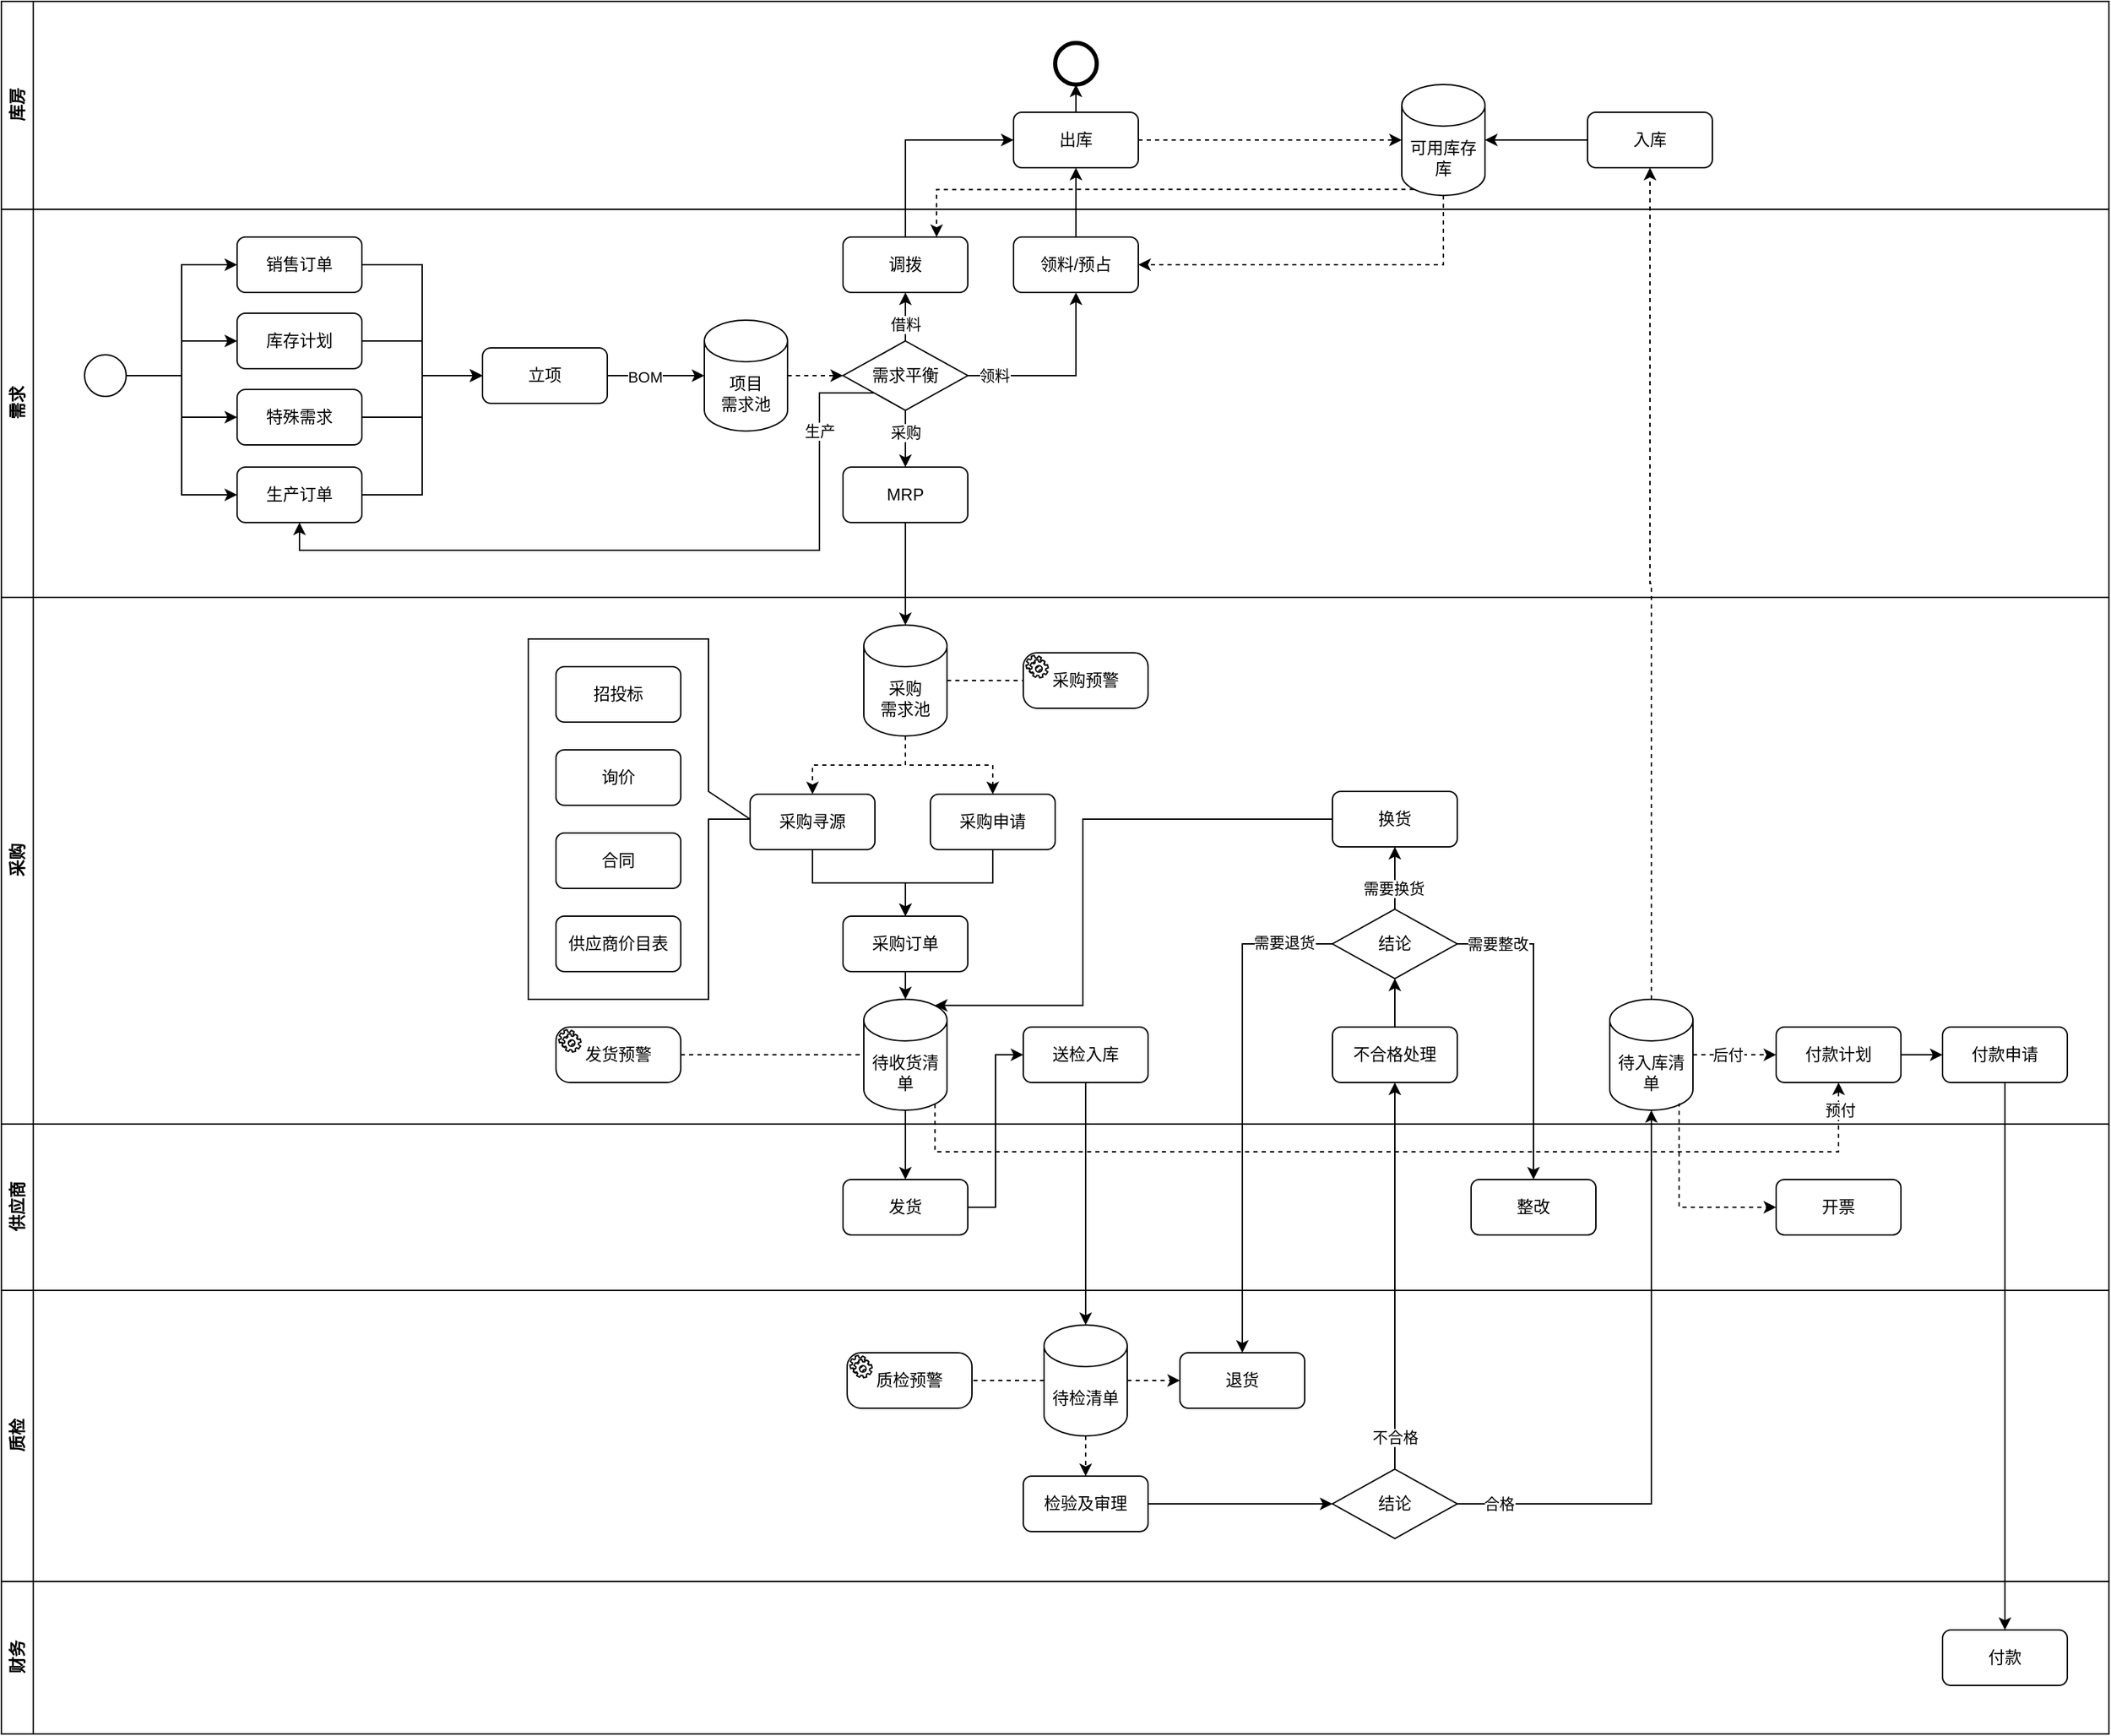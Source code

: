 <mxfile version="21.0.8" type="github" pages="5"><diagram id="qb3RpPN3A-UwQUN4bgrC" name="规划流程"><mxGraphModel dx="1434" dy="1965" grid="1" gridSize="10" guides="1" tooltips="1" connect="1" arrows="1" fold="1" page="1" pageScale="1" pageWidth="827" pageHeight="1169" math="0" shadow="0"><root><mxCell id="0"/><mxCell id="1" parent="0"/><mxCell id="kOcLLlZA7L33Ld-CLaJm-1" value="需求" style="swimlane;horizontal=0;whiteSpace=wrap;html=1;" parent="1" vertex="1"><mxGeometry y="-40" width="1520" height="280" as="geometry"/></mxCell><mxCell id="77TCjKrY_6tpZWhZrhSv-7" style="edgeStyle=orthogonalEdgeStyle;rounded=0;orthogonalLoop=1;jettySize=auto;html=1;exitX=1;exitY=0.5;exitDx=0;exitDy=0;entryX=0;entryY=0.5;entryDx=0;entryDy=0;" parent="kOcLLlZA7L33Ld-CLaJm-1" source="77TCjKrY_6tpZWhZrhSv-3" target="77TCjKrY_6tpZWhZrhSv-12" edge="1"><mxGeometry relative="1" as="geometry"><mxPoint x="347" y="100" as="targetPoint"/></mxGeometry></mxCell><mxCell id="77TCjKrY_6tpZWhZrhSv-3" value="销售订单" style="rounded=1;whiteSpace=wrap;html=1;" parent="kOcLLlZA7L33Ld-CLaJm-1" vertex="1"><mxGeometry x="170" y="20" width="90" height="40" as="geometry"/></mxCell><mxCell id="77TCjKrY_6tpZWhZrhSv-8" style="edgeStyle=orthogonalEdgeStyle;rounded=0;orthogonalLoop=1;jettySize=auto;html=1;exitX=1;exitY=0.5;exitDx=0;exitDy=0;entryX=0;entryY=0.5;entryDx=0;entryDy=0;" parent="kOcLLlZA7L33Ld-CLaJm-1" source="77TCjKrY_6tpZWhZrhSv-4" target="77TCjKrY_6tpZWhZrhSv-12" edge="1"><mxGeometry relative="1" as="geometry"><mxPoint x="347" y="100.37" as="targetPoint"/></mxGeometry></mxCell><mxCell id="77TCjKrY_6tpZWhZrhSv-4" value="库存计划" style="rounded=1;whiteSpace=wrap;html=1;" parent="kOcLLlZA7L33Ld-CLaJm-1" vertex="1"><mxGeometry x="170" y="75" width="90" height="40" as="geometry"/></mxCell><mxCell id="77TCjKrY_6tpZWhZrhSv-9" style="edgeStyle=orthogonalEdgeStyle;rounded=0;orthogonalLoop=1;jettySize=auto;html=1;exitX=1;exitY=0.5;exitDx=0;exitDy=0;entryX=0;entryY=0.5;entryDx=0;entryDy=0;" parent="kOcLLlZA7L33Ld-CLaJm-1" source="77TCjKrY_6tpZWhZrhSv-5" target="77TCjKrY_6tpZWhZrhSv-12" edge="1"><mxGeometry relative="1" as="geometry"><mxPoint x="347" y="100" as="targetPoint"/></mxGeometry></mxCell><mxCell id="77TCjKrY_6tpZWhZrhSv-5" value="特殊需求" style="rounded=1;whiteSpace=wrap;html=1;" parent="kOcLLlZA7L33Ld-CLaJm-1" vertex="1"><mxGeometry x="170" y="130" width="90" height="40" as="geometry"/></mxCell><mxCell id="aq_IA1lyc8qA8pJddCZ4-24" style="edgeStyle=orthogonalEdgeStyle;rounded=0;orthogonalLoop=1;jettySize=auto;html=1;exitX=0;exitY=1;exitDx=0;exitDy=0;entryX=0.5;entryY=1;entryDx=0;entryDy=0;" parent="kOcLLlZA7L33Ld-CLaJm-1" source="77TCjKrY_6tpZWhZrhSv-11" target="aq_IA1lyc8qA8pJddCZ4-21" edge="1"><mxGeometry relative="1" as="geometry"><Array as="points"><mxPoint x="590" y="132"/><mxPoint x="590" y="246"/><mxPoint x="215" y="246"/></Array></mxGeometry></mxCell><mxCell id="aq_IA1lyc8qA8pJddCZ4-28" value="生产" style="edgeLabel;html=1;align=center;verticalAlign=middle;resizable=0;points=[];" parent="aq_IA1lyc8qA8pJddCZ4-24" vertex="1" connectable="0"><mxGeometry x="-0.72" y="-1" relative="1" as="geometry"><mxPoint x="1" y="-10" as="offset"/></mxGeometry></mxCell><mxCell id="aq_IA1lyc8qA8pJddCZ4-26" style="edgeStyle=orthogonalEdgeStyle;rounded=0;orthogonalLoop=1;jettySize=auto;html=1;exitX=0.5;exitY=1;exitDx=0;exitDy=0;entryX=0.5;entryY=0;entryDx=0;entryDy=0;" parent="kOcLLlZA7L33Ld-CLaJm-1" source="77TCjKrY_6tpZWhZrhSv-11" target="aq_IA1lyc8qA8pJddCZ4-25" edge="1"><mxGeometry relative="1" as="geometry"/></mxCell><mxCell id="aq_IA1lyc8qA8pJddCZ4-27" value="采购" style="edgeLabel;html=1;align=center;verticalAlign=middle;resizable=0;points=[];" parent="aq_IA1lyc8qA8pJddCZ4-26" vertex="1" connectable="0"><mxGeometry x="-0.214" relative="1" as="geometry"><mxPoint as="offset"/></mxGeometry></mxCell><mxCell id="77TCjKrY_6tpZWhZrhSv-11" value="需求平衡" style="rhombus;whiteSpace=wrap;html=1;" parent="kOcLLlZA7L33Ld-CLaJm-1" vertex="1"><mxGeometry x="607" y="95" width="90" height="50" as="geometry"/></mxCell><mxCell id="77TCjKrY_6tpZWhZrhSv-14" style="edgeStyle=orthogonalEdgeStyle;rounded=0;orthogonalLoop=1;jettySize=auto;html=1;exitX=1;exitY=0.5;exitDx=0;exitDy=0;entryX=0;entryY=0.5;entryDx=0;entryDy=0;entryPerimeter=0;" parent="kOcLLlZA7L33Ld-CLaJm-1" source="77TCjKrY_6tpZWhZrhSv-12" target="77TCjKrY_6tpZWhZrhSv-13" edge="1"><mxGeometry relative="1" as="geometry"/></mxCell><mxCell id="77TCjKrY_6tpZWhZrhSv-15" value="BOM" style="edgeLabel;html=1;align=center;verticalAlign=middle;resizable=0;points=[];" parent="77TCjKrY_6tpZWhZrhSv-14" vertex="1" connectable="0"><mxGeometry x="-0.228" y="-1" relative="1" as="geometry"><mxPoint as="offset"/></mxGeometry></mxCell><mxCell id="77TCjKrY_6tpZWhZrhSv-12" value="立项" style="rounded=1;whiteSpace=wrap;html=1;" parent="kOcLLlZA7L33Ld-CLaJm-1" vertex="1"><mxGeometry x="347" y="100" width="90" height="40" as="geometry"/></mxCell><mxCell id="77TCjKrY_6tpZWhZrhSv-16" style="edgeStyle=orthogonalEdgeStyle;rounded=0;orthogonalLoop=1;jettySize=auto;html=1;exitX=1;exitY=0.5;exitDx=0;exitDy=0;exitPerimeter=0;entryX=0;entryY=0.5;entryDx=0;entryDy=0;dashed=1;" parent="kOcLLlZA7L33Ld-CLaJm-1" source="77TCjKrY_6tpZWhZrhSv-13" target="77TCjKrY_6tpZWhZrhSv-11" edge="1"><mxGeometry relative="1" as="geometry"/></mxCell><mxCell id="77TCjKrY_6tpZWhZrhSv-13" value="项目&lt;br&gt;需求池" style="shape=cylinder3;whiteSpace=wrap;html=1;boundedLbl=1;backgroundOutline=1;size=15;" parent="kOcLLlZA7L33Ld-CLaJm-1" vertex="1"><mxGeometry x="507" y="80" width="60" height="80" as="geometry"/></mxCell><mxCell id="77TCjKrY_6tpZWhZrhSv-21" style="edgeStyle=orthogonalEdgeStyle;rounded=0;orthogonalLoop=1;jettySize=auto;html=1;exitX=1;exitY=0.5;exitDx=0;exitDy=0;exitPerimeter=0;entryX=0;entryY=0.5;entryDx=0;entryDy=0;" parent="kOcLLlZA7L33Ld-CLaJm-1" source="77TCjKrY_6tpZWhZrhSv-20" target="77TCjKrY_6tpZWhZrhSv-4" edge="1"><mxGeometry relative="1" as="geometry"/></mxCell><mxCell id="77TCjKrY_6tpZWhZrhSv-22" style="edgeStyle=orthogonalEdgeStyle;rounded=0;orthogonalLoop=1;jettySize=auto;html=1;exitX=1;exitY=0.5;exitDx=0;exitDy=0;exitPerimeter=0;entryX=0;entryY=0.5;entryDx=0;entryDy=0;" parent="kOcLLlZA7L33Ld-CLaJm-1" source="77TCjKrY_6tpZWhZrhSv-20" target="77TCjKrY_6tpZWhZrhSv-3" edge="1"><mxGeometry relative="1" as="geometry"/></mxCell><mxCell id="77TCjKrY_6tpZWhZrhSv-23" style="edgeStyle=orthogonalEdgeStyle;rounded=0;orthogonalLoop=1;jettySize=auto;html=1;exitX=1;exitY=0.5;exitDx=0;exitDy=0;exitPerimeter=0;entryX=0;entryY=0.5;entryDx=0;entryDy=0;" parent="kOcLLlZA7L33Ld-CLaJm-1" source="77TCjKrY_6tpZWhZrhSv-20" target="77TCjKrY_6tpZWhZrhSv-5" edge="1"><mxGeometry relative="1" as="geometry"/></mxCell><mxCell id="aq_IA1lyc8qA8pJddCZ4-22" style="edgeStyle=orthogonalEdgeStyle;rounded=0;orthogonalLoop=1;jettySize=auto;html=1;exitX=1;exitY=0.5;exitDx=0;exitDy=0;exitPerimeter=0;entryX=0;entryY=0.5;entryDx=0;entryDy=0;" parent="kOcLLlZA7L33Ld-CLaJm-1" source="77TCjKrY_6tpZWhZrhSv-20" target="aq_IA1lyc8qA8pJddCZ4-21" edge="1"><mxGeometry relative="1" as="geometry"/></mxCell><mxCell id="77TCjKrY_6tpZWhZrhSv-20" value="" style="points=[[0.145,0.145,0],[0.5,0,0],[0.855,0.145,0],[1,0.5,0],[0.855,0.855,0],[0.5,1,0],[0.145,0.855,0],[0,0.5,0]];shape=mxgraph.bpmn.event;html=1;verticalLabelPosition=bottom;labelBackgroundColor=#ffffff;verticalAlign=top;align=center;perimeter=ellipsePerimeter;outlineConnect=0;aspect=fixed;outline=standard;symbol=general;" parent="kOcLLlZA7L33Ld-CLaJm-1" vertex="1"><mxGeometry x="60" y="105" width="30" height="30" as="geometry"/></mxCell><mxCell id="aq_IA1lyc8qA8pJddCZ4-23" style="edgeStyle=orthogonalEdgeStyle;rounded=0;orthogonalLoop=1;jettySize=auto;html=1;exitX=1;exitY=0.5;exitDx=0;exitDy=0;entryX=0;entryY=0.5;entryDx=0;entryDy=0;" parent="kOcLLlZA7L33Ld-CLaJm-1" source="aq_IA1lyc8qA8pJddCZ4-21" target="77TCjKrY_6tpZWhZrhSv-12" edge="1"><mxGeometry relative="1" as="geometry"/></mxCell><mxCell id="aq_IA1lyc8qA8pJddCZ4-21" value="生产订单" style="rounded=1;whiteSpace=wrap;html=1;" parent="kOcLLlZA7L33Ld-CLaJm-1" vertex="1"><mxGeometry x="170" y="186" width="90" height="40" as="geometry"/></mxCell><mxCell id="aq_IA1lyc8qA8pJddCZ4-25" value="MRP" style="rounded=1;whiteSpace=wrap;html=1;" parent="kOcLLlZA7L33Ld-CLaJm-1" vertex="1"><mxGeometry x="607" y="186" width="90" height="40" as="geometry"/></mxCell><mxCell id="77TCjKrY_6tpZWhZrhSv-17" value="调拨" style="rounded=1;whiteSpace=wrap;html=1;" parent="kOcLLlZA7L33Ld-CLaJm-1" vertex="1"><mxGeometry x="607" y="20" width="90" height="40" as="geometry"/></mxCell><mxCell id="77TCjKrY_6tpZWhZrhSv-19" value="领料/预占" style="rounded=1;whiteSpace=wrap;html=1;" parent="kOcLLlZA7L33Ld-CLaJm-1" vertex="1"><mxGeometry x="730" y="20" width="90" height="40" as="geometry"/></mxCell><mxCell id="77TCjKrY_6tpZWhZrhSv-18" style="edgeStyle=orthogonalEdgeStyle;rounded=0;orthogonalLoop=1;jettySize=auto;html=1;exitX=0.5;exitY=0;exitDx=0;exitDy=0;entryX=0.5;entryY=1;entryDx=0;entryDy=0;" parent="kOcLLlZA7L33Ld-CLaJm-1" source="77TCjKrY_6tpZWhZrhSv-11" target="77TCjKrY_6tpZWhZrhSv-17" edge="1"><mxGeometry relative="1" as="geometry"/></mxCell><mxCell id="aq_IA1lyc8qA8pJddCZ4-29" value="借料" style="edgeLabel;html=1;align=center;verticalAlign=middle;resizable=0;points=[];" parent="77TCjKrY_6tpZWhZrhSv-18" vertex="1" connectable="0"><mxGeometry x="-0.677" relative="1" as="geometry"><mxPoint y="-7" as="offset"/></mxGeometry></mxCell><mxCell id="Tbt9-X5NcWNw3Ar5laaE-4" style="edgeStyle=orthogonalEdgeStyle;rounded=0;orthogonalLoop=1;jettySize=auto;html=1;exitX=1;exitY=0.5;exitDx=0;exitDy=0;entryX=0.5;entryY=1;entryDx=0;entryDy=0;" parent="kOcLLlZA7L33Ld-CLaJm-1" source="77TCjKrY_6tpZWhZrhSv-11" target="77TCjKrY_6tpZWhZrhSv-19" edge="1"><mxGeometry relative="1" as="geometry"/></mxCell><mxCell id="aq_IA1lyc8qA8pJddCZ4-30" value="领料" style="edgeLabel;html=1;align=center;verticalAlign=middle;resizable=0;points=[];" parent="Tbt9-X5NcWNw3Ar5laaE-4" vertex="1" connectable="0"><mxGeometry x="-0.824" relative="1" as="geometry"><mxPoint x="7" as="offset"/></mxGeometry></mxCell><mxCell id="kOcLLlZA7L33Ld-CLaJm-2" value="采购" style="swimlane;horizontal=0;whiteSpace=wrap;html=1;" parent="1" vertex="1"><mxGeometry y="240" width="1520" height="380" as="geometry"/></mxCell><mxCell id="77TCjKrY_6tpZWhZrhSv-41" value="" style="shape=callout;whiteSpace=wrap;html=1;perimeter=calloutPerimeter;rotation=-90;" parent="kOcLLlZA7L33Ld-CLaJm-2" vertex="1"><mxGeometry x="330" y="80" width="260" height="160" as="geometry"/></mxCell><mxCell id="77TCjKrY_6tpZWhZrhSv-36" style="edgeStyle=orthogonalEdgeStyle;rounded=0;orthogonalLoop=1;jettySize=auto;html=1;exitX=0.5;exitY=1;exitDx=0;exitDy=0;exitPerimeter=0;entryX=0.5;entryY=0;entryDx=0;entryDy=0;dashed=1;" parent="kOcLLlZA7L33Ld-CLaJm-2" source="77TCjKrY_6tpZWhZrhSv-33" target="77TCjKrY_6tpZWhZrhSv-35" edge="1"><mxGeometry relative="1" as="geometry"/></mxCell><mxCell id="Tbt9-X5NcWNw3Ar5laaE-10" style="edgeStyle=orthogonalEdgeStyle;rounded=0;orthogonalLoop=1;jettySize=auto;html=1;exitX=0.5;exitY=1;exitDx=0;exitDy=0;exitPerimeter=0;entryX=0.5;entryY=0;entryDx=0;entryDy=0;dashed=1;" parent="kOcLLlZA7L33Ld-CLaJm-2" source="77TCjKrY_6tpZWhZrhSv-33" target="Tbt9-X5NcWNw3Ar5laaE-9" edge="1"><mxGeometry relative="1" as="geometry"/></mxCell><mxCell id="77TCjKrY_6tpZWhZrhSv-33" value="采购&lt;br&gt;需求池" style="shape=cylinder3;whiteSpace=wrap;html=1;boundedLbl=1;backgroundOutline=1;size=15;" parent="kOcLLlZA7L33Ld-CLaJm-2" vertex="1"><mxGeometry x="622" y="20" width="60" height="80" as="geometry"/></mxCell><mxCell id="77TCjKrY_6tpZWhZrhSv-43" style="edgeStyle=orthogonalEdgeStyle;rounded=0;orthogonalLoop=1;jettySize=auto;html=1;exitX=0.5;exitY=1;exitDx=0;exitDy=0;entryX=0.5;entryY=0;entryDx=0;entryDy=0;" parent="kOcLLlZA7L33Ld-CLaJm-2" source="77TCjKrY_6tpZWhZrhSv-35" target="77TCjKrY_6tpZWhZrhSv-42" edge="1"><mxGeometry relative="1" as="geometry"><mxPoint x="637.0" y="225" as="targetPoint"/></mxGeometry></mxCell><mxCell id="77TCjKrY_6tpZWhZrhSv-35" value="采购寻源" style="rounded=1;whiteSpace=wrap;html=1;" parent="kOcLLlZA7L33Ld-CLaJm-2" vertex="1"><mxGeometry x="540" y="142" width="90" height="40" as="geometry"/></mxCell><mxCell id="77TCjKrY_6tpZWhZrhSv-37" value="询价" style="rounded=1;whiteSpace=wrap;html=1;" parent="kOcLLlZA7L33Ld-CLaJm-2" vertex="1"><mxGeometry x="400" y="110" width="90" height="40" as="geometry"/></mxCell><mxCell id="77TCjKrY_6tpZWhZrhSv-38" value="招投标" style="rounded=1;whiteSpace=wrap;html=1;" parent="kOcLLlZA7L33Ld-CLaJm-2" vertex="1"><mxGeometry x="400" y="50" width="90" height="40" as="geometry"/></mxCell><mxCell id="77TCjKrY_6tpZWhZrhSv-39" value="合同" style="rounded=1;whiteSpace=wrap;html=1;" parent="kOcLLlZA7L33Ld-CLaJm-2" vertex="1"><mxGeometry x="400" y="170" width="90" height="40" as="geometry"/></mxCell><mxCell id="77TCjKrY_6tpZWhZrhSv-40" value="供应商价目表" style="rounded=1;whiteSpace=wrap;html=1;" parent="kOcLLlZA7L33Ld-CLaJm-2" vertex="1"><mxGeometry x="400" y="230" width="90" height="40" as="geometry"/></mxCell><mxCell id="77TCjKrY_6tpZWhZrhSv-42" value="采购订单" style="rounded=1;whiteSpace=wrap;html=1;" parent="kOcLLlZA7L33Ld-CLaJm-2" vertex="1"><mxGeometry x="607" y="230" width="90" height="40" as="geometry"/></mxCell><mxCell id="Tbt9-X5NcWNw3Ar5laaE-1" value="采购预警" style="points=[[0.25,0,0],[0.5,0,0],[0.75,0,0],[1,0.25,0],[1,0.5,0],[1,0.75,0],[0.75,1,0],[0.5,1,0],[0.25,1,0],[0,0.75,0],[0,0.5,0],[0,0.25,0]];shape=mxgraph.bpmn.task;whiteSpace=wrap;rectStyle=rounded;size=10;html=1;container=1;expand=0;collapsible=0;taskMarker=service;" parent="kOcLLlZA7L33Ld-CLaJm-2" vertex="1"><mxGeometry x="737" y="40" width="90" height="40" as="geometry"/></mxCell><mxCell id="Tbt9-X5NcWNw3Ar5laaE-2" style="edgeStyle=orthogonalEdgeStyle;rounded=0;orthogonalLoop=1;jettySize=auto;html=1;exitX=1;exitY=0.5;exitDx=0;exitDy=0;exitPerimeter=0;entryX=0;entryY=0.5;entryDx=0;entryDy=0;entryPerimeter=0;endArrow=none;endFill=0;dashed=1;" parent="kOcLLlZA7L33Ld-CLaJm-2" source="77TCjKrY_6tpZWhZrhSv-33" target="Tbt9-X5NcWNw3Ar5laaE-1" edge="1"><mxGeometry relative="1" as="geometry"/></mxCell><mxCell id="Tbt9-X5NcWNw3Ar5laaE-11" style="edgeStyle=orthogonalEdgeStyle;rounded=0;orthogonalLoop=1;jettySize=auto;html=1;exitX=0.5;exitY=1;exitDx=0;exitDy=0;entryX=0.5;entryY=0;entryDx=0;entryDy=0;" parent="kOcLLlZA7L33Ld-CLaJm-2" source="Tbt9-X5NcWNw3Ar5laaE-9" target="77TCjKrY_6tpZWhZrhSv-42" edge="1"><mxGeometry relative="1" as="geometry"/></mxCell><mxCell id="Tbt9-X5NcWNw3Ar5laaE-9" value="采购申请" style="rounded=1;whiteSpace=wrap;html=1;" parent="kOcLLlZA7L33Ld-CLaJm-2" vertex="1"><mxGeometry x="670" y="142" width="90" height="40" as="geometry"/></mxCell><mxCell id="AEHsDduN_syuq-mheRs5-1" value="送检入库" style="rounded=1;whiteSpace=wrap;html=1;" parent="kOcLLlZA7L33Ld-CLaJm-2" vertex="1"><mxGeometry x="737" y="310" width="90" height="40" as="geometry"/></mxCell><mxCell id="Rp_trGJRN3_xwPbKDMPs-9" style="edgeStyle=orthogonalEdgeStyle;rounded=0;orthogonalLoop=1;jettySize=auto;html=1;exitX=0.5;exitY=0;exitDx=0;exitDy=0;entryX=0.5;entryY=1;entryDx=0;entryDy=0;" parent="kOcLLlZA7L33Ld-CLaJm-2" source="Rp_trGJRN3_xwPbKDMPs-1" target="Rp_trGJRN3_xwPbKDMPs-8" edge="1"><mxGeometry relative="1" as="geometry"/></mxCell><mxCell id="Rp_trGJRN3_xwPbKDMPs-1" value="不合格处理" style="rounded=1;whiteSpace=wrap;html=1;" parent="kOcLLlZA7L33Ld-CLaJm-2" vertex="1"><mxGeometry x="960" y="310" width="90" height="40" as="geometry"/></mxCell><mxCell id="Rp_trGJRN3_xwPbKDMPs-13" style="edgeStyle=orthogonalEdgeStyle;rounded=0;orthogonalLoop=1;jettySize=auto;html=1;exitX=0.5;exitY=0;exitDx=0;exitDy=0;entryX=0.5;entryY=1;entryDx=0;entryDy=0;" parent="kOcLLlZA7L33Ld-CLaJm-2" source="Rp_trGJRN3_xwPbKDMPs-8" target="Rp_trGJRN3_xwPbKDMPs-11" edge="1"><mxGeometry relative="1" as="geometry"/></mxCell><mxCell id="Rp_trGJRN3_xwPbKDMPs-17" value="需要换货" style="edgeLabel;html=1;align=center;verticalAlign=middle;resizable=0;points=[];" parent="Rp_trGJRN3_xwPbKDMPs-13" vertex="1" connectable="0"><mxGeometry x="-0.626" y="1" relative="1" as="geometry"><mxPoint y="-7" as="offset"/></mxGeometry></mxCell><mxCell id="Rp_trGJRN3_xwPbKDMPs-8" value="结论" style="rhombus;whiteSpace=wrap;html=1;" parent="kOcLLlZA7L33Ld-CLaJm-2" vertex="1"><mxGeometry x="960" y="225" width="90" height="50" as="geometry"/></mxCell><mxCell id="Rp_trGJRN3_xwPbKDMPs-11" value="换货" style="rounded=1;whiteSpace=wrap;html=1;" parent="kOcLLlZA7L33Ld-CLaJm-2" vertex="1"><mxGeometry x="960" y="140" width="90" height="40" as="geometry"/></mxCell><mxCell id="aKwIIbiA4NljVhMbL35M-1" value="待收货清单" style="shape=cylinder3;whiteSpace=wrap;html=1;boundedLbl=1;backgroundOutline=1;size=15;" parent="kOcLLlZA7L33Ld-CLaJm-2" vertex="1"><mxGeometry x="622" y="290" width="60" height="80" as="geometry"/></mxCell><mxCell id="Tbt9-X5NcWNw3Ar5laaE-6" style="edgeStyle=orthogonalEdgeStyle;rounded=0;orthogonalLoop=1;jettySize=auto;html=1;exitX=0.5;exitY=1;exitDx=0;exitDy=0;entryX=0.5;entryY=0;entryDx=0;entryDy=0;entryPerimeter=0;" parent="kOcLLlZA7L33Ld-CLaJm-2" source="77TCjKrY_6tpZWhZrhSv-42" target="aKwIIbiA4NljVhMbL35M-1" edge="1"><mxGeometry relative="1" as="geometry"/></mxCell><mxCell id="aKwIIbiA4NljVhMbL35M-3" value="发货预警" style="points=[[0.25,0,0],[0.5,0,0],[0.75,0,0],[1,0.25,0],[1,0.5,0],[1,0.75,0],[0.75,1,0],[0.5,1,0],[0.25,1,0],[0,0.75,0],[0,0.5,0],[0,0.25,0]];shape=mxgraph.bpmn.task;whiteSpace=wrap;rectStyle=rounded;size=10;html=1;container=1;expand=0;collapsible=0;taskMarker=service;" parent="kOcLLlZA7L33Ld-CLaJm-2" vertex="1"><mxGeometry x="400" y="310" width="90" height="40" as="geometry"/></mxCell><mxCell id="aKwIIbiA4NljVhMbL35M-4" style="edgeStyle=orthogonalEdgeStyle;rounded=0;orthogonalLoop=1;jettySize=auto;html=1;entryX=0;entryY=0.5;entryDx=0;entryDy=0;entryPerimeter=0;endArrow=none;endFill=0;dashed=1;exitX=1;exitY=0.5;exitDx=0;exitDy=0;exitPerimeter=0;" parent="kOcLLlZA7L33Ld-CLaJm-2" source="aKwIIbiA4NljVhMbL35M-3" target="aKwIIbiA4NljVhMbL35M-1" edge="1"><mxGeometry relative="1" as="geometry"><mxPoint x="590" y="310" as="sourcePoint"/></mxGeometry></mxCell><mxCell id="Rp_trGJRN3_xwPbKDMPs-16" style="edgeStyle=orthogonalEdgeStyle;rounded=0;orthogonalLoop=1;jettySize=auto;html=1;exitX=0;exitY=0.5;exitDx=0;exitDy=0;entryX=0.855;entryY=0;entryDx=0;entryDy=4.35;jumpStyle=arc;entryPerimeter=0;" parent="kOcLLlZA7L33Ld-CLaJm-2" source="Rp_trGJRN3_xwPbKDMPs-11" target="aKwIIbiA4NljVhMbL35M-1" edge="1"><mxGeometry relative="1" as="geometry"><Array as="points"><mxPoint x="780" y="160"/><mxPoint x="780" y="294"/></Array></mxGeometry></mxCell><mxCell id="aq_IA1lyc8qA8pJddCZ4-4" style="edgeStyle=orthogonalEdgeStyle;rounded=0;orthogonalLoop=1;jettySize=auto;html=1;exitX=1;exitY=0.5;exitDx=0;exitDy=0;exitPerimeter=0;entryX=0;entryY=0.5;entryDx=0;entryDy=0;dashed=1;" parent="kOcLLlZA7L33Ld-CLaJm-2" source="aq_IA1lyc8qA8pJddCZ4-1" target="aq_IA1lyc8qA8pJddCZ4-3" edge="1"><mxGeometry relative="1" as="geometry"/></mxCell><mxCell id="aq_IA1lyc8qA8pJddCZ4-12" value="后付" style="edgeLabel;html=1;align=center;verticalAlign=middle;resizable=0;points=[];" parent="aq_IA1lyc8qA8pJddCZ4-4" vertex="1" connectable="0"><mxGeometry x="-0.185" relative="1" as="geometry"><mxPoint as="offset"/></mxGeometry></mxCell><mxCell id="aq_IA1lyc8qA8pJddCZ4-1" value="待入库清单" style="shape=cylinder3;whiteSpace=wrap;html=1;boundedLbl=1;backgroundOutline=1;size=15;" parent="kOcLLlZA7L33Ld-CLaJm-2" vertex="1"><mxGeometry x="1160" y="290" width="60" height="80" as="geometry"/></mxCell><mxCell id="aq_IA1lyc8qA8pJddCZ4-18" style="edgeStyle=orthogonalEdgeStyle;rounded=0;orthogonalLoop=1;jettySize=auto;html=1;exitX=1;exitY=0.5;exitDx=0;exitDy=0;entryX=0;entryY=0.5;entryDx=0;entryDy=0;" parent="kOcLLlZA7L33Ld-CLaJm-2" source="aq_IA1lyc8qA8pJddCZ4-3" target="aq_IA1lyc8qA8pJddCZ4-17" edge="1"><mxGeometry relative="1" as="geometry"/></mxCell><mxCell id="aq_IA1lyc8qA8pJddCZ4-3" value="付款计划" style="rounded=1;whiteSpace=wrap;html=1;" parent="kOcLLlZA7L33Ld-CLaJm-2" vertex="1"><mxGeometry x="1280" y="310" width="90" height="40" as="geometry"/></mxCell><mxCell id="aq_IA1lyc8qA8pJddCZ4-17" value="付款申请" style="rounded=1;whiteSpace=wrap;html=1;" parent="kOcLLlZA7L33Ld-CLaJm-2" vertex="1"><mxGeometry x="1400" y="310" width="90" height="40" as="geometry"/></mxCell><mxCell id="aq_IA1lyc8qA8pJddCZ4-10" style="edgeStyle=orthogonalEdgeStyle;rounded=0;orthogonalLoop=1;jettySize=auto;html=1;exitX=0.855;exitY=1;exitDx=0;exitDy=-4.35;exitPerimeter=0;entryX=0.5;entryY=1;entryDx=0;entryDy=0;dashed=1;jumpStyle=arc;" parent="kOcLLlZA7L33Ld-CLaJm-2" source="aKwIIbiA4NljVhMbL35M-1" target="aq_IA1lyc8qA8pJddCZ4-3" edge="1"><mxGeometry relative="1" as="geometry"><Array as="points"><mxPoint x="673" y="400"/><mxPoint x="1325" y="400"/></Array></mxGeometry></mxCell><mxCell id="aq_IA1lyc8qA8pJddCZ4-11" value="预付" style="edgeLabel;html=1;align=center;verticalAlign=middle;resizable=0;points=[];" parent="aq_IA1lyc8qA8pJddCZ4-10" vertex="1" connectable="0"><mxGeometry x="0.958" y="-1" relative="1" as="geometry"><mxPoint y="4" as="offset"/></mxGeometry></mxCell><mxCell id="kOcLLlZA7L33Ld-CLaJm-3" value="供应商" style="swimlane;horizontal=0;whiteSpace=wrap;html=1;" parent="1" vertex="1"><mxGeometry y="620" width="1520" height="120" as="geometry"/></mxCell><mxCell id="Tbt9-X5NcWNw3Ar5laaE-5" value="发货" style="rounded=1;whiteSpace=wrap;html=1;" parent="kOcLLlZA7L33Ld-CLaJm-3" vertex="1"><mxGeometry x="607" y="40" width="90" height="40" as="geometry"/></mxCell><mxCell id="Rp_trGJRN3_xwPbKDMPs-7" value="整改" style="rounded=1;whiteSpace=wrap;html=1;" parent="kOcLLlZA7L33Ld-CLaJm-3" vertex="1"><mxGeometry x="1060" y="40" width="90" height="40" as="geometry"/></mxCell><mxCell id="aq_IA1lyc8qA8pJddCZ4-5" value="开票" style="rounded=1;whiteSpace=wrap;html=1;" parent="kOcLLlZA7L33Ld-CLaJm-3" vertex="1"><mxGeometry x="1280" y="40" width="90" height="40" as="geometry"/></mxCell><mxCell id="77TCjKrY_6tpZWhZrhSv-1" value="质检" style="swimlane;horizontal=0;whiteSpace=wrap;html=1;" parent="1" vertex="1"><mxGeometry y="740" width="1520" height="210" as="geometry"/></mxCell><mxCell id="AEHsDduN_syuq-mheRs5-6" style="edgeStyle=orthogonalEdgeStyle;rounded=0;orthogonalLoop=1;jettySize=auto;html=1;exitX=1;exitY=0.5;exitDx=0;exitDy=0;entryX=0;entryY=0.5;entryDx=0;entryDy=0;" parent="77TCjKrY_6tpZWhZrhSv-1" source="AEHsDduN_syuq-mheRs5-3" target="AEHsDduN_syuq-mheRs5-5" edge="1"><mxGeometry relative="1" as="geometry"/></mxCell><mxCell id="AEHsDduN_syuq-mheRs5-3" value="检验及审理" style="rounded=1;whiteSpace=wrap;html=1;" parent="77TCjKrY_6tpZWhZrhSv-1" vertex="1"><mxGeometry x="737" y="134" width="90" height="40" as="geometry"/></mxCell><mxCell id="AEHsDduN_syuq-mheRs5-5" value="结论" style="rhombus;whiteSpace=wrap;html=1;" parent="77TCjKrY_6tpZWhZrhSv-1" vertex="1"><mxGeometry x="960" y="129" width="90" height="50" as="geometry"/></mxCell><mxCell id="Rp_trGJRN3_xwPbKDMPs-5" style="edgeStyle=orthogonalEdgeStyle;rounded=0;orthogonalLoop=1;jettySize=auto;html=1;exitX=0.5;exitY=1;exitDx=0;exitDy=0;exitPerimeter=0;entryX=0.5;entryY=0;entryDx=0;entryDy=0;dashed=1;" parent="77TCjKrY_6tpZWhZrhSv-1" source="Rp_trGJRN3_xwPbKDMPs-4" target="AEHsDduN_syuq-mheRs5-3" edge="1"><mxGeometry relative="1" as="geometry"/></mxCell><mxCell id="Rp_trGJRN3_xwPbKDMPs-15" style="edgeStyle=orthogonalEdgeStyle;rounded=0;orthogonalLoop=1;jettySize=auto;html=1;exitX=1;exitY=0.5;exitDx=0;exitDy=0;exitPerimeter=0;entryX=0;entryY=0.5;entryDx=0;entryDy=0;dashed=1;" parent="77TCjKrY_6tpZWhZrhSv-1" source="Rp_trGJRN3_xwPbKDMPs-4" target="Rp_trGJRN3_xwPbKDMPs-10" edge="1"><mxGeometry relative="1" as="geometry"/></mxCell><mxCell id="aq_IA1lyc8qA8pJddCZ4-16" style="edgeStyle=orthogonalEdgeStyle;rounded=0;orthogonalLoop=1;jettySize=auto;html=1;exitX=0;exitY=0.5;exitDx=0;exitDy=0;exitPerimeter=0;entryX=1;entryY=0.5;entryDx=0;entryDy=0;entryPerimeter=0;dashed=1;endArrow=none;endFill=0;" parent="77TCjKrY_6tpZWhZrhSv-1" source="Rp_trGJRN3_xwPbKDMPs-4" target="aq_IA1lyc8qA8pJddCZ4-15" edge="1"><mxGeometry relative="1" as="geometry"/></mxCell><mxCell id="Rp_trGJRN3_xwPbKDMPs-4" value="待检清单" style="shape=cylinder3;whiteSpace=wrap;html=1;boundedLbl=1;backgroundOutline=1;size=15;" parent="77TCjKrY_6tpZWhZrhSv-1" vertex="1"><mxGeometry x="752" y="25" width="60" height="80" as="geometry"/></mxCell><mxCell id="Rp_trGJRN3_xwPbKDMPs-10" value="退货" style="rounded=1;whiteSpace=wrap;html=1;" parent="77TCjKrY_6tpZWhZrhSv-1" vertex="1"><mxGeometry x="850" y="45" width="90" height="40" as="geometry"/></mxCell><mxCell id="aq_IA1lyc8qA8pJddCZ4-15" value="质检预警" style="points=[[0.25,0,0],[0.5,0,0],[0.75,0,0],[1,0.25,0],[1,0.5,0],[1,0.75,0],[0.75,1,0],[0.5,1,0],[0.25,1,0],[0,0.75,0],[0,0.5,0],[0,0.25,0]];shape=mxgraph.bpmn.task;whiteSpace=wrap;rectStyle=rounded;size=10;html=1;container=1;expand=0;collapsible=0;taskMarker=service;" parent="77TCjKrY_6tpZWhZrhSv-1" vertex="1"><mxGeometry x="610" y="45" width="90" height="40" as="geometry"/></mxCell><mxCell id="77TCjKrY_6tpZWhZrhSv-2" value="库房" style="swimlane;horizontal=0;whiteSpace=wrap;html=1;startSize=23;" parent="1" vertex="1"><mxGeometry y="-190" width="1520" height="150" as="geometry"/></mxCell><mxCell id="77TCjKrY_6tpZWhZrhSv-30" style="edgeStyle=orthogonalEdgeStyle;rounded=0;orthogonalLoop=1;jettySize=auto;html=1;exitX=0.5;exitY=0;exitDx=0;exitDy=0;entryX=0.5;entryY=1;entryDx=0;entryDy=0;entryPerimeter=0;" parent="77TCjKrY_6tpZWhZrhSv-2" source="77TCjKrY_6tpZWhZrhSv-25" target="77TCjKrY_6tpZWhZrhSv-29" edge="1"><mxGeometry relative="1" as="geometry"/></mxCell><mxCell id="aq_IA1lyc8qA8pJddCZ4-32" style="edgeStyle=orthogonalEdgeStyle;rounded=0;orthogonalLoop=1;jettySize=auto;html=1;exitX=1;exitY=0.5;exitDx=0;exitDy=0;entryX=0;entryY=0.5;entryDx=0;entryDy=0;entryPerimeter=0;dashed=1;" parent="77TCjKrY_6tpZWhZrhSv-2" source="77TCjKrY_6tpZWhZrhSv-25" target="AEHsDduN_syuq-mheRs5-11" edge="1"><mxGeometry relative="1" as="geometry"/></mxCell><mxCell id="77TCjKrY_6tpZWhZrhSv-25" value="出库" style="rounded=1;whiteSpace=wrap;html=1;" parent="77TCjKrY_6tpZWhZrhSv-2" vertex="1"><mxGeometry x="730" y="80" width="90" height="40" as="geometry"/></mxCell><mxCell id="77TCjKrY_6tpZWhZrhSv-29" value="" style="points=[[0.145,0.145,0],[0.5,0,0],[0.855,0.145,0],[1,0.5,0],[0.855,0.855,0],[0.5,1,0],[0.145,0.855,0],[0,0.5,0]];shape=mxgraph.bpmn.event;html=1;verticalLabelPosition=bottom;labelBackgroundColor=#ffffff;verticalAlign=top;align=center;perimeter=ellipsePerimeter;outlineConnect=0;aspect=fixed;outline=end;symbol=terminate2;" parent="77TCjKrY_6tpZWhZrhSv-2" vertex="1"><mxGeometry x="760" y="30" width="30" height="30" as="geometry"/></mxCell><mxCell id="AEHsDduN_syuq-mheRs5-11" value="可用库存库" style="shape=cylinder3;whiteSpace=wrap;html=1;boundedLbl=1;backgroundOutline=1;size=15;" parent="77TCjKrY_6tpZWhZrhSv-2" vertex="1"><mxGeometry x="1010" y="60" width="60" height="80" as="geometry"/></mxCell><mxCell id="hle6Q0VNxqAdKJwnX9zi-4" style="edgeStyle=orthogonalEdgeStyle;rounded=0;orthogonalLoop=1;jettySize=auto;html=1;exitX=0;exitY=0.5;exitDx=0;exitDy=0;entryX=1;entryY=0.5;entryDx=0;entryDy=0;entryPerimeter=0;" parent="77TCjKrY_6tpZWhZrhSv-2" source="hle6Q0VNxqAdKJwnX9zi-3" target="AEHsDduN_syuq-mheRs5-11" edge="1"><mxGeometry relative="1" as="geometry"><mxPoint x="1070" y="100" as="targetPoint"/></mxGeometry></mxCell><mxCell id="hle6Q0VNxqAdKJwnX9zi-3" value="入库" style="rounded=1;whiteSpace=wrap;html=1;" parent="77TCjKrY_6tpZWhZrhSv-2" vertex="1"><mxGeometry x="1144" y="80" width="90" height="40" as="geometry"/></mxCell><mxCell id="77TCjKrY_6tpZWhZrhSv-32" style="edgeStyle=orthogonalEdgeStyle;rounded=0;orthogonalLoop=1;jettySize=auto;html=1;exitX=0.5;exitY=1;exitDx=0;exitDy=0;entryX=0.5;entryY=0;entryDx=0;entryDy=0;entryPerimeter=0;" parent="1" source="aq_IA1lyc8qA8pJddCZ4-25" target="77TCjKrY_6tpZWhZrhSv-33" edge="1"><mxGeometry relative="1" as="geometry"><mxPoint x="652" y="270" as="targetPoint"/></mxGeometry></mxCell><mxCell id="AEHsDduN_syuq-mheRs5-2" style="edgeStyle=orthogonalEdgeStyle;rounded=0;orthogonalLoop=1;jettySize=auto;html=1;exitX=1;exitY=0.5;exitDx=0;exitDy=0;entryX=0;entryY=0.5;entryDx=0;entryDy=0;" parent="1" source="Tbt9-X5NcWNw3Ar5laaE-5" target="AEHsDduN_syuq-mheRs5-1" edge="1"><mxGeometry relative="1" as="geometry"/></mxCell><mxCell id="AEHsDduN_syuq-mheRs5-4" style="edgeStyle=orthogonalEdgeStyle;rounded=0;orthogonalLoop=1;jettySize=auto;html=1;exitX=0.5;exitY=1;exitDx=0;exitDy=0;entryX=0.5;entryY=0;entryDx=0;entryDy=0;entryPerimeter=0;" parent="1" source="AEHsDduN_syuq-mheRs5-1" target="Rp_trGJRN3_xwPbKDMPs-4" edge="1"><mxGeometry relative="1" as="geometry"/></mxCell><mxCell id="hle6Q0VNxqAdKJwnX9zi-2" style="edgeStyle=orthogonalEdgeStyle;rounded=0;orthogonalLoop=1;jettySize=auto;html=1;exitX=1;exitY=0.5;exitDx=0;exitDy=0;entryX=0.5;entryY=1;entryDx=0;entryDy=0;entryPerimeter=0;" parent="1" source="AEHsDduN_syuq-mheRs5-5" target="aq_IA1lyc8qA8pJddCZ4-1" edge="1"><mxGeometry relative="1" as="geometry"><mxPoint x="990.0" as="targetPoint"/><Array as="points"><mxPoint x="1190" y="894"/></Array></mxGeometry></mxCell><mxCell id="hle6Q0VNxqAdKJwnX9zi-8" value="合格" style="edgeLabel;html=1;align=center;verticalAlign=middle;resizable=0;points=[];" parent="hle6Q0VNxqAdKJwnX9zi-2" vertex="1" connectable="0"><mxGeometry x="-0.952" y="2" relative="1" as="geometry"><mxPoint x="20" y="2" as="offset"/></mxGeometry></mxCell><mxCell id="Rp_trGJRN3_xwPbKDMPs-2" style="edgeStyle=orthogonalEdgeStyle;rounded=0;orthogonalLoop=1;jettySize=auto;html=1;exitX=0.5;exitY=0;exitDx=0;exitDy=0;entryX=0.5;entryY=1;entryDx=0;entryDy=0;" parent="1" source="AEHsDduN_syuq-mheRs5-5" target="Rp_trGJRN3_xwPbKDMPs-1" edge="1"><mxGeometry relative="1" as="geometry"/></mxCell><mxCell id="Rp_trGJRN3_xwPbKDMPs-3" value="不合格" style="edgeLabel;html=1;align=center;verticalAlign=middle;resizable=0;points=[];" parent="Rp_trGJRN3_xwPbKDMPs-2" vertex="1" connectable="0"><mxGeometry x="-0.676" y="1" relative="1" as="geometry"><mxPoint x="1" y="22" as="offset"/></mxGeometry></mxCell><mxCell id="Rp_trGJRN3_xwPbKDMPs-12" style="edgeStyle=orthogonalEdgeStyle;rounded=0;orthogonalLoop=1;jettySize=auto;html=1;exitX=1;exitY=0.5;exitDx=0;exitDy=0;" parent="1" source="Rp_trGJRN3_xwPbKDMPs-8" target="Rp_trGJRN3_xwPbKDMPs-7" edge="1"><mxGeometry relative="1" as="geometry"/></mxCell><mxCell id="Rp_trGJRN3_xwPbKDMPs-19" value="需要整改" style="edgeLabel;html=1;align=center;verticalAlign=middle;resizable=0;points=[];" parent="Rp_trGJRN3_xwPbKDMPs-12" vertex="1" connectable="0"><mxGeometry x="-0.835" relative="1" as="geometry"><mxPoint x="10" as="offset"/></mxGeometry></mxCell><mxCell id="Rp_trGJRN3_xwPbKDMPs-14" style="edgeStyle=orthogonalEdgeStyle;rounded=0;orthogonalLoop=1;jettySize=auto;html=1;exitX=0;exitY=0.5;exitDx=0;exitDy=0;entryX=0.5;entryY=0;entryDx=0;entryDy=0;" parent="1" source="Rp_trGJRN3_xwPbKDMPs-8" target="Rp_trGJRN3_xwPbKDMPs-10" edge="1"><mxGeometry relative="1" as="geometry"/></mxCell><mxCell id="Rp_trGJRN3_xwPbKDMPs-18" value="需要退货" style="edgeLabel;html=1;align=center;verticalAlign=middle;resizable=0;points=[];" parent="Rp_trGJRN3_xwPbKDMPs-14" vertex="1" connectable="0"><mxGeometry x="-0.803" y="-1" relative="1" as="geometry"><mxPoint as="offset"/></mxGeometry></mxCell><mxCell id="aKwIIbiA4NljVhMbL35M-2" style="edgeStyle=orthogonalEdgeStyle;rounded=0;orthogonalLoop=1;jettySize=auto;html=1;exitX=0.5;exitY=1;exitDx=0;exitDy=0;exitPerimeter=0;entryX=0.5;entryY=0;entryDx=0;entryDy=0;" parent="1" source="aKwIIbiA4NljVhMbL35M-1" target="Tbt9-X5NcWNw3Ar5laaE-5" edge="1"><mxGeometry relative="1" as="geometry"/></mxCell><mxCell id="aq_IA1lyc8qA8pJddCZ4-2" style="edgeStyle=orthogonalEdgeStyle;rounded=0;orthogonalLoop=1;jettySize=auto;html=1;exitX=0.5;exitY=0;exitDx=0;exitDy=0;exitPerimeter=0;entryX=0.5;entryY=1;entryDx=0;entryDy=0;dashed=1;" parent="1" source="aq_IA1lyc8qA8pJddCZ4-1" target="hle6Q0VNxqAdKJwnX9zi-3" edge="1"><mxGeometry relative="1" as="geometry"/></mxCell><mxCell id="aq_IA1lyc8qA8pJddCZ4-7" style="edgeStyle=orthogonalEdgeStyle;rounded=0;orthogonalLoop=1;jettySize=auto;html=1;exitX=0.855;exitY=1;exitDx=0;exitDy=-4.35;exitPerimeter=0;entryX=0;entryY=0.5;entryDx=0;entryDy=0;dashed=1;" parent="1" source="aq_IA1lyc8qA8pJddCZ4-1" target="aq_IA1lyc8qA8pJddCZ4-5" edge="1"><mxGeometry relative="1" as="geometry"><Array as="points"><mxPoint x="1210" y="606"/><mxPoint x="1210" y="680"/></Array></mxGeometry></mxCell><mxCell id="aq_IA1lyc8qA8pJddCZ4-9" value="财务" style="swimlane;horizontal=0;whiteSpace=wrap;html=1;" parent="1" vertex="1"><mxGeometry y="950" width="1520" height="110" as="geometry"/></mxCell><mxCell id="aq_IA1lyc8qA8pJddCZ4-13" value="付款" style="rounded=1;whiteSpace=wrap;html=1;" parent="aq_IA1lyc8qA8pJddCZ4-9" vertex="1"><mxGeometry x="1400" y="35" width="90" height="40" as="geometry"/></mxCell><mxCell id="aq_IA1lyc8qA8pJddCZ4-14" style="edgeStyle=orthogonalEdgeStyle;rounded=0;orthogonalLoop=1;jettySize=auto;html=1;exitX=0.5;exitY=1;exitDx=0;exitDy=0;entryX=0.5;entryY=0;entryDx=0;entryDy=0;" parent="1" source="aq_IA1lyc8qA8pJddCZ4-17" target="aq_IA1lyc8qA8pJddCZ4-13" edge="1"><mxGeometry relative="1" as="geometry"/></mxCell><mxCell id="77TCjKrY_6tpZWhZrhSv-26" style="edgeStyle=orthogonalEdgeStyle;rounded=0;orthogonalLoop=1;jettySize=auto;html=1;exitX=0.5;exitY=0;exitDx=0;exitDy=0;entryX=0;entryY=0.5;entryDx=0;entryDy=0;" parent="1" source="77TCjKrY_6tpZWhZrhSv-17" target="77TCjKrY_6tpZWhZrhSv-25" edge="1"><mxGeometry relative="1" as="geometry"/></mxCell><mxCell id="77TCjKrY_6tpZWhZrhSv-27" style="edgeStyle=orthogonalEdgeStyle;rounded=0;orthogonalLoop=1;jettySize=auto;html=1;exitX=0.5;exitY=0;exitDx=0;exitDy=0;entryX=0.5;entryY=1;entryDx=0;entryDy=0;" parent="1" source="77TCjKrY_6tpZWhZrhSv-19" target="77TCjKrY_6tpZWhZrhSv-25" edge="1"><mxGeometry relative="1" as="geometry"/></mxCell><mxCell id="mw-obmrRwifmw56g0MMW-6" style="edgeStyle=orthogonalEdgeStyle;rounded=0;orthogonalLoop=1;jettySize=auto;html=1;exitX=0.5;exitY=1;exitDx=0;exitDy=0;entryX=1;entryY=0.5;entryDx=0;entryDy=0;exitPerimeter=0;dashed=1;" parent="1" source="AEHsDduN_syuq-mheRs5-11" target="77TCjKrY_6tpZWhZrhSv-19" edge="1"><mxGeometry relative="1" as="geometry"><mxPoint x="1050" y="-94" as="targetPoint"/></mxGeometry></mxCell><mxCell id="aq_IA1lyc8qA8pJddCZ4-31" style="edgeStyle=orthogonalEdgeStyle;rounded=0;orthogonalLoop=1;jettySize=auto;html=1;exitX=0.145;exitY=1;exitDx=0;exitDy=-4.35;exitPerimeter=0;entryX=0.75;entryY=0;entryDx=0;entryDy=0;dashed=1;" parent="1" source="AEHsDduN_syuq-mheRs5-11" target="77TCjKrY_6tpZWhZrhSv-17" edge="1"><mxGeometry relative="1" as="geometry"/></mxCell></root></mxGraphModel></diagram><diagram id="2E2EzTTBWhbKeVmPTqe7" name="采购正向流程"><mxGraphModel dx="1687" dy="936" grid="1" gridSize="10" guides="1" tooltips="1" connect="1" arrows="1" fold="1" page="1" pageScale="1" pageWidth="827" pageHeight="1169" math="0" shadow="0"><root><mxCell id="0"/><mxCell id="1" parent="0"/><mxCell id="X-SYXEnckJB-QFOZj6Tg-3" value="采购" style="swimlane;horizontal=0;whiteSpace=wrap;html=1;" parent="1" vertex="1"><mxGeometry x="20" y="400" width="1610" height="410" as="geometry"/></mxCell><mxCell id="X-SYXEnckJB-QFOZj6Tg-21" style="edgeStyle=orthogonalEdgeStyle;rounded=0;orthogonalLoop=1;jettySize=auto;html=1;exitX=1;exitY=0.5;exitDx=0;exitDy=0;entryX=0;entryY=0.5;entryDx=0;entryDy=0;" parent="X-SYXEnckJB-QFOZj6Tg-3" source="X-SYXEnckJB-QFOZj6Tg-17" target="X-SYXEnckJB-QFOZj6Tg-20" edge="1"><mxGeometry relative="1" as="geometry"/></mxCell><mxCell id="1wiDRup_BSvLWnTHtC19-6" style="edgeStyle=orthogonalEdgeStyle;rounded=0;orthogonalLoop=1;jettySize=auto;html=1;exitX=0.25;exitY=0;exitDx=0;exitDy=0;entryX=0.5;entryY=0;entryDx=0;entryDy=0;" parent="X-SYXEnckJB-QFOZj6Tg-3" source="X-SYXEnckJB-QFOZj6Tg-17" target="1wiDRup_BSvLWnTHtC19-5" edge="1"><mxGeometry relative="1" as="geometry"><Array as="points"><mxPoint x="563" y="20"/><mxPoint x="985" y="20"/></Array></mxGeometry></mxCell><mxCell id="1wiDRup_BSvLWnTHtC19-7" style="edgeStyle=orthogonalEdgeStyle;rounded=0;orthogonalLoop=1;jettySize=auto;html=1;exitX=0.75;exitY=0;exitDx=0;exitDy=0;entryX=0.5;entryY=0;entryDx=0;entryDy=0;" parent="X-SYXEnckJB-QFOZj6Tg-3" source="X-SYXEnckJB-QFOZj6Tg-17" target="1wiDRup_BSvLWnTHtC19-4" edge="1"><mxGeometry relative="1" as="geometry"/></mxCell><mxCell id="X-SYXEnckJB-QFOZj6Tg-17" value="采购订单" style="rounded=1;whiteSpace=wrap;html=1;" parent="X-SYXEnckJB-QFOZj6Tg-3" vertex="1"><mxGeometry x="540" y="60" width="90" height="50" as="geometry"/></mxCell><mxCell id="X-SYXEnckJB-QFOZj6Tg-20" value="采购合同" style="rounded=1;whiteSpace=wrap;html=1;" parent="X-SYXEnckJB-QFOZj6Tg-3" vertex="1"><mxGeometry x="670" y="60" width="90" height="50" as="geometry"/></mxCell><mxCell id="X-SYXEnckJB-QFOZj6Tg-22" value="送检入库单" style="rounded=1;whiteSpace=wrap;html=1;" parent="X-SYXEnckJB-QFOZj6Tg-3" vertex="1"><mxGeometry x="1078" y="324" width="90" height="50" as="geometry"/></mxCell><mxCell id="Zf2GMahAYdj36OPSFDx--4" style="edgeStyle=orthogonalEdgeStyle;rounded=0;orthogonalLoop=1;jettySize=auto;html=1;exitX=1;exitY=0.5;exitDx=0;exitDy=0;entryX=0;entryY=0.5;entryDx=0;entryDy=0;" parent="X-SYXEnckJB-QFOZj6Tg-3" source="Zf2GMahAYdj36OPSFDx--3" target="X-SYXEnckJB-QFOZj6Tg-17" edge="1"><mxGeometry relative="1" as="geometry"/></mxCell><mxCell id="Zf2GMahAYdj36OPSFDx--8" style="edgeStyle=orthogonalEdgeStyle;rounded=0;orthogonalLoop=1;jettySize=auto;html=1;exitX=0.5;exitY=1;exitDx=0;exitDy=0;entryX=0.5;entryY=0;entryDx=0;entryDy=0;entryPerimeter=0;" parent="X-SYXEnckJB-QFOZj6Tg-3" source="Zf2GMahAYdj36OPSFDx--3" target="3-yaY6QVvxzF999pCTa3-2" edge="1"><mxGeometry relative="1" as="geometry"><mxPoint x="415.0" y="150" as="targetPoint"/></mxGeometry></mxCell><mxCell id="Zf2GMahAYdj36OPSFDx--9" style="edgeStyle=orthogonalEdgeStyle;rounded=0;orthogonalLoop=1;jettySize=auto;html=1;entryX=0;entryY=0.5;entryDx=0;entryDy=0;exitX=0;exitY=0.5;exitDx=0;exitDy=0;entryPerimeter=0;" parent="X-SYXEnckJB-QFOZj6Tg-3" source="Zf2GMahAYdj36OPSFDx--3" target="3-yaY6QVvxzF999pCTa3-1" edge="1"><mxGeometry relative="1" as="geometry"><Array as="points"><mxPoint x="330" y="85"/><mxPoint x="330" y="256"/></Array><mxPoint x="350" y="102" as="sourcePoint"/><mxPoint x="370" y="266.5" as="targetPoint"/></mxGeometry></mxCell><mxCell id="Zf2GMahAYdj36OPSFDx--3" value="寻源方式" style="rhombus;whiteSpace=wrap;html=1;" parent="X-SYXEnckJB-QFOZj6Tg-3" vertex="1"><mxGeometry x="360" y="55" width="110" height="60" as="geometry"/></mxCell><mxCell id="Zf2GMahAYdj36OPSFDx--10" style="edgeStyle=orthogonalEdgeStyle;rounded=0;orthogonalLoop=1;jettySize=auto;html=1;exitX=1;exitY=0.5;exitDx=0;exitDy=0;entryX=0;entryY=0.75;entryDx=0;entryDy=0;exitPerimeter=0;" parent="X-SYXEnckJB-QFOZj6Tg-3" source="3-yaY6QVvxzF999pCTa3-2" target="X-SYXEnckJB-QFOZj6Tg-17" edge="1"><mxGeometry relative="1" as="geometry"><mxPoint x="460.0" y="175" as="sourcePoint"/></mxGeometry></mxCell><mxCell id="Zf2GMahAYdj36OPSFDx--11" style="edgeStyle=orthogonalEdgeStyle;rounded=0;orthogonalLoop=1;jettySize=auto;html=1;exitX=1;exitY=0.5;exitDx=0;exitDy=0;entryX=0.5;entryY=1;entryDx=0;entryDy=0;exitPerimeter=0;" parent="X-SYXEnckJB-QFOZj6Tg-3" source="3-yaY6QVvxzF999pCTa3-1" target="X-SYXEnckJB-QFOZj6Tg-17" edge="1"><mxGeometry relative="1" as="geometry"><mxPoint x="585" y="127.5" as="targetPoint"/><mxPoint x="460" y="266.5" as="sourcePoint"/></mxGeometry></mxCell><mxCell id="Zf2GMahAYdj36OPSFDx--39" style="edgeStyle=orthogonalEdgeStyle;rounded=0;orthogonalLoop=1;jettySize=auto;html=1;exitX=0.5;exitY=0;exitDx=0;exitDy=0;entryX=0.5;entryY=1;entryDx=0;entryDy=0;" parent="X-SYXEnckJB-QFOZj6Tg-3" source="Zf2GMahAYdj36OPSFDx--34" target="Zf2GMahAYdj36OPSFDx--38" edge="1"><mxGeometry relative="1" as="geometry"/></mxCell><mxCell id="Zf2GMahAYdj36OPSFDx--40" value="换货" style="edgeLabel;html=1;align=center;verticalAlign=middle;resizable=0;points=[];" parent="Zf2GMahAYdj36OPSFDx--39" vertex="1" connectable="0"><mxGeometry x="-0.661" y="-2" relative="1" as="geometry"><mxPoint x="-2" y="-7" as="offset"/></mxGeometry></mxCell><mxCell id="Zf2GMahAYdj36OPSFDx--34" value="处理方式" style="rhombus;whiteSpace=wrap;html=1;" parent="X-SYXEnckJB-QFOZj6Tg-3" vertex="1"><mxGeometry x="1263" y="319.75" width="110" height="60" as="geometry"/></mxCell><mxCell id="KaVdyRMFQMBFyWfjLC7l-2" style="edgeStyle=orthogonalEdgeStyle;rounded=0;orthogonalLoop=1;jettySize=auto;html=1;exitX=0;exitY=0.5;exitDx=0;exitDy=0;entryX=0.5;entryY=0;entryDx=0;entryDy=0;" parent="X-SYXEnckJB-QFOZj6Tg-3" source="Zf2GMahAYdj36OPSFDx--38" target="X-SYXEnckJB-QFOZj6Tg-22" edge="1"><mxGeometry relative="1" as="geometry"/></mxCell><mxCell id="Zf2GMahAYdj36OPSFDx--38" value="退货单&lt;br&gt;（用于换货业务）" style="rounded=1;whiteSpace=wrap;html=1;" parent="X-SYXEnckJB-QFOZj6Tg-3" vertex="1"><mxGeometry x="1273" y="230" width="90" height="50" as="geometry"/></mxCell><mxCell id="X-SYXEnckJB-QFOZj6Tg-5" value="" style="endArrow=none;dashed=1;html=1;dashPattern=1 3;strokeWidth=2;rounded=0;" parent="X-SYXEnckJB-QFOZj6Tg-3" edge="1"><mxGeometry width="50" height="50" relative="1" as="geometry"><mxPoint x="310" y="1020" as="sourcePoint"/><mxPoint x="310" y="-390" as="targetPoint"/></mxGeometry></mxCell><mxCell id="X-SYXEnckJB-QFOZj6Tg-28" value="开票通知单" style="rounded=1;whiteSpace=wrap;html=1;" parent="X-SYXEnckJB-QFOZj6Tg-3" vertex="1"><mxGeometry x="796" y="324" width="90" height="50" as="geometry"/></mxCell><mxCell id="1wiDRup_BSvLWnTHtC19-2" style="edgeStyle=orthogonalEdgeStyle;rounded=0;orthogonalLoop=1;jettySize=auto;html=1;exitX=0.5;exitY=0;exitDx=0;exitDy=0;entryX=0.5;entryY=1;entryDx=0;entryDy=0;entryPerimeter=0;" parent="X-SYXEnckJB-QFOZj6Tg-3" source="XLJ-7ykWO-uhXIfoWwF3-3" target="1wiDRup_BSvLWnTHtC19-1" edge="1"><mxGeometry relative="1" as="geometry"/></mxCell><mxCell id="1wiDRup_BSvLWnTHtC19-11" style="edgeStyle=orthogonalEdgeStyle;rounded=0;orthogonalLoop=1;jettySize=auto;html=1;exitX=0;exitY=0.5;exitDx=0;exitDy=0;entryX=0.5;entryY=1;entryDx=0;entryDy=0;" parent="X-SYXEnckJB-QFOZj6Tg-3" source="XLJ-7ykWO-uhXIfoWwF3-3" target="1wiDRup_BSvLWnTHtC19-8" edge="1"><mxGeometry relative="1" as="geometry"><Array as="points"><mxPoint x="920" y="349"/><mxPoint x="920" y="220"/><mxPoint x="985" y="220"/></Array></mxGeometry></mxCell><mxCell id="XLJ-7ykWO-uhXIfoWwF3-3" value="应付发票" style="rounded=1;whiteSpace=wrap;html=1;" parent="X-SYXEnckJB-QFOZj6Tg-3" vertex="1"><mxGeometry x="940" y="324" width="90" height="50" as="geometry"/></mxCell><mxCell id="1wiDRup_BSvLWnTHtC19-1" value="发票税额拆分" style="points=[[0.25,0,0],[0.5,0,0],[0.75,0,0],[1,0.25,0],[1,0.5,0],[1,0.75,0],[0.75,1,0],[0.5,1,0],[0.25,1,0],[0,0.75,0],[0,0.5,0],[0,0.25,0]];shape=mxgraph.bpmn.task;whiteSpace=wrap;rectStyle=rounded;size=10;html=1;container=1;expand=0;collapsible=0;taskMarker=user;" parent="X-SYXEnckJB-QFOZj6Tg-3" vertex="1"><mxGeometry x="940" y="230" width="90" height="50" as="geometry"/></mxCell><mxCell id="1wiDRup_BSvLWnTHtC19-10" style="edgeStyle=orthogonalEdgeStyle;rounded=0;orthogonalLoop=1;jettySize=auto;html=1;exitX=0.5;exitY=1;exitDx=0;exitDy=0;entryX=0;entryY=0.5;entryDx=0;entryDy=0;" parent="X-SYXEnckJB-QFOZj6Tg-3" source="1wiDRup_BSvLWnTHtC19-4" target="1wiDRup_BSvLWnTHtC19-8" edge="1"><mxGeometry relative="1" as="geometry"/></mxCell><mxCell id="1wiDRup_BSvLWnTHtC19-4" value="预付款申请单&lt;br&gt;（首次）" style="rounded=1;whiteSpace=wrap;html=1;" parent="X-SYXEnckJB-QFOZj6Tg-3" vertex="1"><mxGeometry x="796" y="60" width="90" height="50" as="geometry"/></mxCell><mxCell id="1wiDRup_BSvLWnTHtC19-9" style="edgeStyle=orthogonalEdgeStyle;rounded=0;orthogonalLoop=1;jettySize=auto;html=1;exitX=0.5;exitY=1;exitDx=0;exitDy=0;entryX=0.5;entryY=0;entryDx=0;entryDy=0;" parent="X-SYXEnckJB-QFOZj6Tg-3" source="1wiDRup_BSvLWnTHtC19-5" target="1wiDRup_BSvLWnTHtC19-8" edge="1"><mxGeometry relative="1" as="geometry"/></mxCell><mxCell id="1wiDRup_BSvLWnTHtC19-5" value="预付款申请单&lt;br&gt;（多次）" style="rounded=1;whiteSpace=wrap;html=1;" parent="X-SYXEnckJB-QFOZj6Tg-3" vertex="1"><mxGeometry x="940" y="60" width="90" height="50" as="geometry"/></mxCell><mxCell id="1wiDRup_BSvLWnTHtC19-8" value="付款申请单" style="rounded=1;whiteSpace=wrap;html=1;" parent="X-SYXEnckJB-QFOZj6Tg-3" vertex="1"><mxGeometry x="940" y="153" width="90" height="50" as="geometry"/></mxCell><mxCell id="3-yaY6QVvxzF999pCTa3-1" value="招标" style="points=[[0.25,0,0],[0.5,0,0],[0.75,0,0],[1,0.25,0],[1,0.5,0],[1,0.75,0],[0.75,1,0],[0.5,1,0],[0.25,1,0],[0,0.75,0],[0,0.5,0],[0,0.25,0]];shape=mxgraph.bpmn.task;whiteSpace=wrap;rectStyle=rounded;size=10;html=1;container=1;expand=0;collapsible=0;taskMarker=abstract;isLoopSub=1;" parent="X-SYXEnckJB-QFOZj6Tg-3" vertex="1"><mxGeometry x="370" y="231.5" width="90" height="48.5" as="geometry"/></mxCell><mxCell id="3-yaY6QVvxzF999pCTa3-2" value="询价" style="points=[[0.25,0,0],[0.5,0,0],[0.75,0,0],[1,0.25,0],[1,0.5,0],[1,0.75,0],[0.75,1,0],[0.5,1,0],[0.25,1,0],[0,0.75,0],[0,0.5,0],[0,0.25,0]];shape=mxgraph.bpmn.task;whiteSpace=wrap;rectStyle=rounded;size=10;html=1;container=1;expand=0;collapsible=0;taskMarker=abstract;isLoopSub=1;" parent="X-SYXEnckJB-QFOZj6Tg-3" vertex="1"><mxGeometry x="370" y="154.5" width="90" height="48.5" as="geometry"/></mxCell><mxCell id="KaVdyRMFQMBFyWfjLC7l-1" value="8D整改" style="points=[[0.25,0,0],[0.5,0,0],[0.75,0,0],[1,0.25,0],[1,0.5,0],[1,0.75,0],[0.75,1,0],[0.5,1,0],[0.25,1,0],[0,0.75,0],[0,0.5,0],[0,0.25,0]];shape=mxgraph.bpmn.task;whiteSpace=wrap;rectStyle=rounded;size=10;html=1;container=1;expand=0;collapsible=0;taskMarker=abstract;isLoopSub=1;" parent="X-SYXEnckJB-QFOZj6Tg-3" vertex="1"><mxGeometry x="370" y="325.5" width="90" height="48.5" as="geometry"/></mxCell><mxCell id="X-SYXEnckJB-QFOZj6Tg-4" value="库管" style="swimlane;horizontal=0;whiteSpace=wrap;html=1;" parent="1" vertex="1"><mxGeometry x="20" y="1310" width="1610" height="110" as="geometry"/></mxCell><mxCell id="X-SYXEnckJB-QFOZj6Tg-26" value="采购收货单" style="rounded=1;whiteSpace=wrap;html=1;" parent="X-SYXEnckJB-QFOZj6Tg-4" vertex="1"><mxGeometry x="1480" y="25" width="90" height="50" as="geometry"/></mxCell><mxCell id="Zf2GMahAYdj36OPSFDx--1" value="供应商" style="swimlane;horizontal=0;whiteSpace=wrap;html=1;startSize=23;" parent="1" vertex="1"><mxGeometry x="20" y="810" width="1610" height="110" as="geometry"/></mxCell><mxCell id="X-SYXEnckJB-QFOZj6Tg-6" value="" style="endArrow=none;dashed=1;html=1;dashPattern=1 3;strokeWidth=2;rounded=0;" parent="Zf2GMahAYdj36OPSFDx--1" edge="1"><mxGeometry width="50" height="50" relative="1" as="geometry"><mxPoint x="906" y="610" as="sourcePoint"/><mxPoint x="906" y="-790" as="targetPoint"/></mxGeometry></mxCell><mxCell id="Zf2GMahAYdj36OPSFDx--16" value="送货单" style="rounded=1;whiteSpace=wrap;html=1;" parent="Zf2GMahAYdj36OPSFDx--1" vertex="1"><mxGeometry x="670" y="30" width="90" height="50" as="geometry"/></mxCell><mxCell id="zi7jccqjSKbEgDnFIkp6-6" value="质量通知单" style="shape=parallelogram;perimeter=parallelogramPerimeter;whiteSpace=wrap;html=1;fixedSize=1;" parent="Zf2GMahAYdj36OPSFDx--1" vertex="1"><mxGeometry x="355" y="30" width="120" height="50" as="geometry"/></mxCell><mxCell id="XLJ-7ykWO-uhXIfoWwF3-4" value="线下开纸质票" style="points=[[0.25,0,0],[0.5,0,0],[0.75,0,0],[1,0.25,0],[1,0.5,0],[1,0.75,0],[0.75,1,0],[0.5,1,0],[0.25,1,0],[0,0.75,0],[0,0.5,0],[0,0.25,0]];shape=mxgraph.bpmn.task;whiteSpace=wrap;rectStyle=rounded;size=10;html=1;container=1;expand=0;collapsible=0;taskMarker=user;dashed=1;" parent="Zf2GMahAYdj36OPSFDx--1" vertex="1"><mxGeometry x="940" y="30" width="90" height="50" as="geometry"/></mxCell><mxCell id="Zf2GMahAYdj36OPSFDx--13" value="采购经理" style="swimlane;horizontal=0;whiteSpace=wrap;html=1;" parent="1" vertex="1"><mxGeometry x="20" y="220" width="1610" height="90" as="geometry"/></mxCell><mxCell id="Zf2GMahAYdj36OPSFDx--23" value="分配采购申请" style="points=[[0.25,0,0],[0.5,0,0],[0.75,0,0],[1,0.25,0],[1,0.5,0],[1,0.75,0],[0.75,1,0],[0.5,1,0],[0.25,1,0],[0,0.75,0],[0,0.5,0],[0,0.25,0]];shape=mxgraph.bpmn.task;whiteSpace=wrap;rectStyle=rounded;size=10;html=1;container=1;expand=0;collapsible=0;taskMarker=user;" parent="Zf2GMahAYdj36OPSFDx--13" vertex="1"><mxGeometry x="370" y="20" width="90" height="50" as="geometry"/></mxCell><mxCell id="Zf2GMahAYdj36OPSFDx--15" style="edgeStyle=orthogonalEdgeStyle;rounded=0;orthogonalLoop=1;jettySize=auto;html=1;exitX=0.5;exitY=1;exitDx=0;exitDy=0;entryX=0.5;entryY=0;entryDx=0;entryDy=0;exitPerimeter=0;" parent="1" source="Zf2GMahAYdj36OPSFDx--23" target="Zf2GMahAYdj36OPSFDx--3" edge="1"><mxGeometry relative="1" as="geometry"><mxPoint x="435.0" y="380.0" as="sourcePoint"/></mxGeometry></mxCell><mxCell id="X-SYXEnckJB-QFOZj6Tg-24" style="edgeStyle=orthogonalEdgeStyle;rounded=0;orthogonalLoop=1;jettySize=auto;html=1;exitX=0.5;exitY=1;exitDx=0;exitDy=0;entryX=0.5;entryY=0;entryDx=0;entryDy=0;" parent="1" source="X-SYXEnckJB-QFOZj6Tg-20" target="Zf2GMahAYdj36OPSFDx--16" edge="1"><mxGeometry relative="1" as="geometry"/></mxCell><mxCell id="X-SYXEnckJB-QFOZj6Tg-2" value="需求人" style="swimlane;horizontal=0;whiteSpace=wrap;html=1;" parent="1" vertex="1"><mxGeometry x="20" y="60" width="1610" height="160" as="geometry"/></mxCell><mxCell id="X-SYXEnckJB-QFOZj6Tg-12" style="edgeStyle=orthogonalEdgeStyle;rounded=0;orthogonalLoop=1;jettySize=auto;html=1;exitX=1;exitY=0.5;exitDx=0;exitDy=0;entryX=0;entryY=0.5;entryDx=0;entryDy=0;" parent="X-SYXEnckJB-QFOZj6Tg-2" source="X-SYXEnckJB-QFOZj6Tg-10" target="X-SYXEnckJB-QFOZj6Tg-11" edge="1"><mxGeometry relative="1" as="geometry"/></mxCell><mxCell id="X-SYXEnckJB-QFOZj6Tg-10" value="需求单" style="rounded=1;whiteSpace=wrap;html=1;" parent="X-SYXEnckJB-QFOZj6Tg-2" vertex="1"><mxGeometry x="50" y="80" width="90" height="50" as="geometry"/></mxCell><mxCell id="X-SYXEnckJB-QFOZj6Tg-11" value="采购申请单" style="rounded=1;whiteSpace=wrap;html=1;" parent="X-SYXEnckJB-QFOZj6Tg-2" vertex="1"><mxGeometry x="190" y="80" width="90" height="50" as="geometry"/></mxCell><mxCell id="X-SYXEnckJB-QFOZj6Tg-14" style="edgeStyle=orthogonalEdgeStyle;rounded=0;orthogonalLoop=1;jettySize=auto;html=1;exitX=0.5;exitY=1;exitDx=0;exitDy=0;exitPerimeter=0;entryX=0.5;entryY=0;entryDx=0;entryDy=0;" parent="X-SYXEnckJB-QFOZj6Tg-2" source="X-SYXEnckJB-QFOZj6Tg-13" target="X-SYXEnckJB-QFOZj6Tg-10" edge="1"><mxGeometry relative="1" as="geometry"/></mxCell><mxCell id="X-SYXEnckJB-QFOZj6Tg-13" value="" style="points=[[0.145,0.145,0],[0.5,0,0],[0.855,0.145,0],[1,0.5,0],[0.855,0.855,0],[0.5,1,0],[0.145,0.855,0],[0,0.5,0]];shape=mxgraph.bpmn.event;html=1;verticalLabelPosition=bottom;labelBackgroundColor=#ffffff;verticalAlign=top;align=center;perimeter=ellipsePerimeter;outlineConnect=0;aspect=fixed;outline=standard;symbol=general;" parent="X-SYXEnckJB-QFOZj6Tg-2" vertex="1"><mxGeometry x="80" y="26" width="30" height="30" as="geometry"/></mxCell><mxCell id="X-SYXEnckJB-QFOZj6Tg-19" style="edgeStyle=orthogonalEdgeStyle;rounded=0;orthogonalLoop=1;jettySize=auto;html=1;exitX=1;exitY=0.5;exitDx=0;exitDy=0;entryX=0.5;entryY=0;entryDx=0;entryDy=0;entryPerimeter=0;" parent="1" source="X-SYXEnckJB-QFOZj6Tg-11" target="Zf2GMahAYdj36OPSFDx--23" edge="1"><mxGeometry relative="1" as="geometry"><mxPoint x="495.0" y="240.0" as="targetPoint"/></mxGeometry></mxCell><mxCell id="Zf2GMahAYdj36OPSFDx--19" value="检验员" style="swimlane;horizontal=0;whiteSpace=wrap;html=1;" parent="1" vertex="1"><mxGeometry x="20" y="920" width="1610" height="170" as="geometry"/></mxCell><mxCell id="X-SYXEnckJB-QFOZj6Tg-23" value="检验结论" style="rhombus;whiteSpace=wrap;html=1;" parent="Zf2GMahAYdj36OPSFDx--19" vertex="1"><mxGeometry x="1263" y="55" width="110" height="60" as="geometry"/></mxCell><mxCell id="Zf2GMahAYdj36OPSFDx--22" value="" style="edgeStyle=orthogonalEdgeStyle;rounded=0;orthogonalLoop=1;jettySize=auto;html=1;" parent="Zf2GMahAYdj36OPSFDx--19" source="Zf2GMahAYdj36OPSFDx--21" target="X-SYXEnckJB-QFOZj6Tg-23" edge="1"><mxGeometry relative="1" as="geometry"/></mxCell><mxCell id="Zf2GMahAYdj36OPSFDx--21" value="采购检验单" style="rounded=1;whiteSpace=wrap;html=1;" parent="Zf2GMahAYdj36OPSFDx--19" vertex="1"><mxGeometry x="1123" y="60" width="90" height="50" as="geometry"/></mxCell><mxCell id="X-SYXEnckJB-QFOZj6Tg-25" style="edgeStyle=orthogonalEdgeStyle;rounded=0;orthogonalLoop=1;jettySize=auto;html=1;exitX=0.75;exitY=1;exitDx=0;exitDy=0;entryX=0.25;entryY=0;entryDx=0;entryDy=0;" parent="1" source="X-SYXEnckJB-QFOZj6Tg-22" target="Zf2GMahAYdj36OPSFDx--21" edge="1"><mxGeometry relative="1" as="geometry"/></mxCell><mxCell id="X-SYXEnckJB-QFOZj6Tg-9" value="SBO" style="text;html=1;strokeColor=none;fillColor=none;align=center;verticalAlign=middle;whiteSpace=wrap;rounded=0;" parent="1" vertex="1"><mxGeometry x="1300" y="20" width="60" height="30" as="geometry"/></mxCell><mxCell id="Zf2GMahAYdj36OPSFDx--17" style="edgeStyle=orthogonalEdgeStyle;rounded=0;orthogonalLoop=1;jettySize=auto;html=1;exitX=0.5;exitY=1;exitDx=0;exitDy=0;entryX=0.25;entryY=1;entryDx=0;entryDy=0;" parent="1" source="Zf2GMahAYdj36OPSFDx--16" target="X-SYXEnckJB-QFOZj6Tg-22" edge="1"><mxGeometry relative="1" as="geometry"><Array as="points"><mxPoint x="735" y="910"/><mxPoint x="1120" y="910"/></Array></mxGeometry></mxCell><mxCell id="KaVdyRMFQMBFyWfjLC7l-9" value="实际引用采购订单" style="edgeLabel;html=1;align=center;verticalAlign=middle;resizable=0;points=[];" parent="Zf2GMahAYdj36OPSFDx--17" vertex="1" connectable="0"><mxGeometry x="-0.656" y="1" relative="1" as="geometry"><mxPoint x="-73" as="offset"/></mxGeometry></mxCell><mxCell id="Zf2GMahAYdj36OPSFDx--24" value="调试员" style="swimlane;horizontal=0;whiteSpace=wrap;html=1;" parent="1" vertex="1"><mxGeometry x="20" y="1090" width="1610" height="110" as="geometry"/></mxCell><mxCell id="zi7jccqjSKbEgDnFIkp6-2" style="edgeStyle=orthogonalEdgeStyle;rounded=0;orthogonalLoop=1;jettySize=auto;html=1;exitX=1;exitY=0.5;exitDx=0;exitDy=0;exitPerimeter=0;entryX=0;entryY=0.5;entryDx=0;entryDy=0;" parent="Zf2GMahAYdj36OPSFDx--24" source="Zf2GMahAYdj36OPSFDx--31" target="zi7jccqjSKbEgDnFIkp6-1" edge="1"><mxGeometry relative="1" as="geometry"/></mxCell><mxCell id="Zf2GMahAYdj36OPSFDx--31" value="调试" style="points=[[0.25,0,0],[0.5,0,0],[0.75,0,0],[1,0.25,0],[1,0.5,0],[1,0.75,0],[0.75,1,0],[0.5,1,0],[0.25,1,0],[0,0.75,0],[0,0.5,0],[0,0.25,0]];shape=mxgraph.bpmn.task;whiteSpace=wrap;rectStyle=rounded;size=10;html=1;container=1;expand=0;collapsible=0;taskMarker=user;" parent="Zf2GMahAYdj36OPSFDx--24" vertex="1"><mxGeometry x="1273" y="30" width="90" height="50" as="geometry"/></mxCell><mxCell id="zi7jccqjSKbEgDnFIkp6-1" value="调试结论" style="rhombus;whiteSpace=wrap;html=1;" parent="Zf2GMahAYdj36OPSFDx--24" vertex="1"><mxGeometry x="1394" y="25" width="110" height="60" as="geometry"/></mxCell><mxCell id="X-SYXEnckJB-QFOZj6Tg-34" style="edgeStyle=orthogonalEdgeStyle;rounded=0;orthogonalLoop=1;jettySize=auto;html=1;exitX=0.5;exitY=1;exitDx=0;exitDy=0;entryX=0.5;entryY=0;entryDx=0;entryDy=0;entryPerimeter=0;" parent="1" source="X-SYXEnckJB-QFOZj6Tg-23" target="Zf2GMahAYdj36OPSFDx--31" edge="1"><mxGeometry relative="1" as="geometry"><mxPoint x="1363" y="1110" as="targetPoint"/><Array as="points"/></mxGeometry></mxCell><mxCell id="X-SYXEnckJB-QFOZj6Tg-36" value="调试" style="edgeLabel;html=1;align=center;verticalAlign=middle;resizable=0;points=[];" parent="X-SYXEnckJB-QFOZj6Tg-34" vertex="1" connectable="0"><mxGeometry x="0.217" y="1" relative="1" as="geometry"><mxPoint x="-1" y="-21" as="offset"/></mxGeometry></mxCell><mxCell id="Zf2GMahAYdj36OPSFDx--32" style="edgeStyle=orthogonalEdgeStyle;rounded=0;orthogonalLoop=1;jettySize=auto;html=1;exitX=1;exitY=0.5;exitDx=0;exitDy=0;entryX=0.5;entryY=0;entryDx=0;entryDy=0;" parent="1" source="zi7jccqjSKbEgDnFIkp6-1" target="X-SYXEnckJB-QFOZj6Tg-26" edge="1"><mxGeometry relative="1" as="geometry"><Array as="points"><mxPoint x="1545" y="1145"/></Array><mxPoint x="1536" y="1335" as="targetPoint"/></mxGeometry></mxCell><mxCell id="zi7jccqjSKbEgDnFIkp6-3" value="通过" style="edgeLabel;html=1;align=center;verticalAlign=middle;resizable=0;points=[];" parent="Zf2GMahAYdj36OPSFDx--32" vertex="1" connectable="0"><mxGeometry x="-0.789" relative="1" as="geometry"><mxPoint y="75" as="offset"/></mxGeometry></mxCell><mxCell id="Zf2GMahAYdj36OPSFDx--33" style="edgeStyle=orthogonalEdgeStyle;rounded=0;orthogonalLoop=1;jettySize=auto;html=1;exitX=0.5;exitY=0;exitDx=0;exitDy=0;entryX=0.5;entryY=1;entryDx=0;entryDy=0;" parent="1" source="X-SYXEnckJB-QFOZj6Tg-23" target="Zf2GMahAYdj36OPSFDx--34" edge="1"><mxGeometry relative="1" as="geometry"><mxPoint x="1338" y="785" as="targetPoint"/></mxGeometry></mxCell><mxCell id="Zf2GMahAYdj36OPSFDx--35" value="检验驳回" style="edgeLabel;html=1;align=center;verticalAlign=middle;resizable=0;points=[];" parent="Zf2GMahAYdj36OPSFDx--33" vertex="1" connectable="0"><mxGeometry x="-0.824" relative="1" as="geometry"><mxPoint as="offset"/></mxGeometry></mxCell><mxCell id="Zf2GMahAYdj36OPSFDx--36" style="edgeStyle=orthogonalEdgeStyle;rounded=0;orthogonalLoop=1;jettySize=auto;html=1;exitX=0;exitY=0.5;exitDx=0;exitDy=0;entryX=0.75;entryY=0;entryDx=0;entryDy=0;" parent="1" source="Zf2GMahAYdj36OPSFDx--34" target="Zf2GMahAYdj36OPSFDx--21" edge="1"><mxGeometry relative="1" as="geometry"/></mxCell><mxCell id="Zf2GMahAYdj36OPSFDx--37" value="重新送检" style="edgeLabel;html=1;align=center;verticalAlign=middle;resizable=0;points=[];" parent="Zf2GMahAYdj36OPSFDx--36" vertex="1" connectable="0"><mxGeometry x="-0.841" y="-1" relative="1" as="geometry"><mxPoint x="-13" y="1" as="offset"/></mxGeometry></mxCell><mxCell id="X-SYXEnckJB-QFOZj6Tg-7" value="FO" style="text;html=1;strokeColor=none;fillColor=none;align=center;verticalAlign=middle;whiteSpace=wrap;rounded=0;" parent="1" vertex="1"><mxGeometry x="160" y="20" width="60" height="30" as="geometry"/></mxCell><mxCell id="X-SYXEnckJB-QFOZj6Tg-8" value="SRM" style="text;html=1;strokeColor=none;fillColor=none;align=center;verticalAlign=middle;whiteSpace=wrap;rounded=0;" parent="1" vertex="1"><mxGeometry x="610" y="20" width="60" height="30" as="geometry"/></mxCell><mxCell id="Zf2GMahAYdj36OPSFDx--43" value="不合格审理委员会" style="swimlane;horizontal=0;whiteSpace=wrap;html=1;startSize=23;" parent="1" vertex="1"><mxGeometry x="20" y="1200" width="1610" height="110" as="geometry"/></mxCell><mxCell id="Zf2GMahAYdj36OPSFDx--44" value="不合格审理单" style="rounded=1;whiteSpace=wrap;html=1;" parent="Zf2GMahAYdj36OPSFDx--43" vertex="1"><mxGeometry x="1123" y="30" width="90" height="50" as="geometry"/></mxCell><mxCell id="Zf2GMahAYdj36OPSFDx--41" style="edgeStyle=orthogonalEdgeStyle;rounded=0;orthogonalLoop=1;jettySize=auto;html=1;exitX=0;exitY=1;exitDx=0;exitDy=0;entryX=0.5;entryY=0;entryDx=0;entryDy=0;" parent="1" source="X-SYXEnckJB-QFOZj6Tg-23" target="Zf2GMahAYdj36OPSFDx--44" edge="1"><mxGeometry relative="1" as="geometry"><mxPoint x="1473" y="960" as="targetPoint"/><Array as="points"><mxPoint x="1310" y="1070"/><mxPoint x="1188" y="1070"/></Array></mxGeometry></mxCell><mxCell id="Zf2GMahAYdj36OPSFDx--42" value="来料不合格" style="edgeLabel;html=1;align=center;verticalAlign=middle;resizable=0;points=[];" parent="Zf2GMahAYdj36OPSFDx--41" vertex="1" connectable="0"><mxGeometry x="-0.511" y="1" relative="1" as="geometry"><mxPoint x="-16" y="-1" as="offset"/></mxGeometry></mxCell><mxCell id="Zf2GMahAYdj36OPSFDx--45" style="edgeStyle=orthogonalEdgeStyle;rounded=0;orthogonalLoop=1;jettySize=auto;html=1;exitX=1;exitY=0.5;exitDx=0;exitDy=0;entryX=0.75;entryY=0;entryDx=0;entryDy=0;" parent="1" source="X-SYXEnckJB-QFOZj6Tg-23" edge="1"><mxGeometry relative="1" as="geometry"><Array as="points"><mxPoint x="1566" y="1005"/></Array><mxPoint x="1566" y="1335" as="targetPoint"/></mxGeometry></mxCell><mxCell id="Zf2GMahAYdj36OPSFDx--46" value="合格/让步接收" style="edgeLabel;html=1;align=center;verticalAlign=middle;resizable=0;points=[];" parent="Zf2GMahAYdj36OPSFDx--45" vertex="1" connectable="0"><mxGeometry x="-0.904" y="2" relative="1" as="geometry"><mxPoint x="23" y="2" as="offset"/></mxGeometry></mxCell><mxCell id="Zf2GMahAYdj36OPSFDx--48" style="edgeStyle=orthogonalEdgeStyle;rounded=0;orthogonalLoop=1;jettySize=auto;html=1;exitX=0;exitY=0.5;exitDx=0;exitDy=0;entryX=0.5;entryY=1;entryDx=0;entryDy=0;jumpStyle=none;" parent="1" source="Zf2GMahAYdj36OPSFDx--44" target="zi7jccqjSKbEgDnFIkp6-6" edge="1"><mxGeometry relative="1" as="geometry"><mxPoint x="435" y="895" as="targetPoint"/><mxPoint x="950" y="1255.0" as="sourcePoint"/><Array as="points"><mxPoint x="435" y="1255"/></Array></mxGeometry></mxCell><mxCell id="Zf2GMahAYdj36OPSFDx--50" style="edgeStyle=orthogonalEdgeStyle;rounded=0;orthogonalLoop=1;jettySize=auto;html=1;exitX=0.5;exitY=0;exitDx=0;exitDy=0;entryX=0.5;entryY=1;entryDx=0;entryDy=0;entryPerimeter=0;" parent="1" source="zi7jccqjSKbEgDnFIkp6-6" target="KaVdyRMFQMBFyWfjLC7l-1" edge="1"><mxGeometry relative="1" as="geometry"><mxPoint x="555.0" y="850" as="sourcePoint"/><mxPoint x="435" y="774" as="targetPoint"/></mxGeometry></mxCell><mxCell id="zi7jccqjSKbEgDnFIkp6-4" style="edgeStyle=orthogonalEdgeStyle;rounded=0;orthogonalLoop=1;jettySize=auto;html=1;exitX=0.5;exitY=1;exitDx=0;exitDy=0;entryX=1;entryY=0.25;entryDx=0;entryDy=0;" parent="1" source="zi7jccqjSKbEgDnFIkp6-1" target="Zf2GMahAYdj36OPSFDx--44" edge="1"><mxGeometry relative="1" as="geometry"/></mxCell><mxCell id="zi7jccqjSKbEgDnFIkp6-5" value="不通过" style="edgeLabel;html=1;align=center;verticalAlign=middle;resizable=0;points=[];" parent="zi7jccqjSKbEgDnFIkp6-4" vertex="1" connectable="0"><mxGeometry x="-0.708" relative="1" as="geometry"><mxPoint y="2" as="offset"/></mxGeometry></mxCell><mxCell id="X-SYXEnckJB-QFOZj6Tg-31" style="edgeStyle=orthogonalEdgeStyle;rounded=0;orthogonalLoop=1;jettySize=auto;html=1;exitX=0;exitY=0.75;exitDx=0;exitDy=0;entryX=0.25;entryY=1;entryDx=0;entryDy=0;jumpStyle=arc;" parent="1" source="X-SYXEnckJB-QFOZj6Tg-26" target="X-SYXEnckJB-QFOZj6Tg-28" edge="1"><mxGeometry relative="1" as="geometry"/></mxCell><mxCell id="XLJ-7ykWO-uhXIfoWwF3-5" style="edgeStyle=orthogonalEdgeStyle;rounded=0;orthogonalLoop=1;jettySize=auto;html=1;exitX=0.75;exitY=1;exitDx=0;exitDy=0;entryX=0;entryY=0.5;entryDx=0;entryDy=0;entryPerimeter=0;" parent="1" source="X-SYXEnckJB-QFOZj6Tg-28" target="XLJ-7ykWO-uhXIfoWwF3-4" edge="1"><mxGeometry relative="1" as="geometry"/></mxCell><mxCell id="XLJ-7ykWO-uhXIfoWwF3-6" style="edgeStyle=orthogonalEdgeStyle;rounded=0;orthogonalLoop=1;jettySize=auto;html=1;exitX=0.5;exitY=0;exitDx=0;exitDy=0;exitPerimeter=0;entryX=0.5;entryY=1;entryDx=0;entryDy=0;" parent="1" source="XLJ-7ykWO-uhXIfoWwF3-4" target="XLJ-7ykWO-uhXIfoWwF3-3" edge="1"><mxGeometry relative="1" as="geometry"/></mxCell><mxCell id="1wiDRup_BSvLWnTHtC19-12" value="财务" style="swimlane;horizontal=0;whiteSpace=wrap;html=1;" parent="1" vertex="1"><mxGeometry x="20" y="310" width="1610" height="90" as="geometry"/></mxCell><mxCell id="1wiDRup_BSvLWnTHtC19-14" value="付款单" style="rounded=1;whiteSpace=wrap;html=1;" parent="1wiDRup_BSvLWnTHtC19-12" vertex="1"><mxGeometry x="1058" y="20" width="90" height="50" as="geometry"/></mxCell><mxCell id="1wiDRup_BSvLWnTHtC19-15" style="edgeStyle=orthogonalEdgeStyle;rounded=0;orthogonalLoop=1;jettySize=auto;html=1;exitX=1;exitY=0.5;exitDx=0;exitDy=0;entryX=0.5;entryY=1;entryDx=0;entryDy=0;" parent="1" source="1wiDRup_BSvLWnTHtC19-8" target="1wiDRup_BSvLWnTHtC19-14" edge="1"><mxGeometry relative="1" as="geometry"/></mxCell><mxCell id="1wiDRup_BSvLWnTHtC19-16" style="edgeStyle=orthogonalEdgeStyle;rounded=0;orthogonalLoop=1;jettySize=auto;html=1;entryX=0.5;entryY=1;entryDx=0;entryDy=0;exitX=0;exitY=0.25;exitDx=0;exitDy=0;" parent="1" source="X-SYXEnckJB-QFOZj6Tg-26" target="Zf2GMahAYdj36OPSFDx--44" edge="1"><mxGeometry relative="1" as="geometry"><mxPoint x="1090" y="1180" as="sourcePoint"/><Array as="points"><mxPoint x="1500" y="1350"/><mxPoint x="1188" y="1350"/></Array></mxGeometry></mxCell><mxCell id="1wiDRup_BSvLWnTHtC19-17" value="过程不合格（入库后）&lt;br&gt;（实际引用送检入库单）" style="edgeLabel;html=1;align=center;verticalAlign=middle;resizable=0;points=[];" parent="1wiDRup_BSvLWnTHtC19-16" vertex="1" connectable="0"><mxGeometry x="-0.913" relative="1" as="geometry"><mxPoint x="-72" as="offset"/></mxGeometry></mxCell><mxCell id="KaVdyRMFQMBFyWfjLC7l-3" style="edgeStyle=orthogonalEdgeStyle;rounded=0;orthogonalLoop=1;jettySize=auto;html=1;exitX=1;exitY=0.5;exitDx=0;exitDy=0;entryX=1;entryY=0.5;entryDx=0;entryDy=0;" parent="1" source="X-SYXEnckJB-QFOZj6Tg-26" target="Zf2GMahAYdj36OPSFDx--38" edge="1"><mxGeometry relative="1" as="geometry"><Array as="points"><mxPoint x="1610" y="1360"/><mxPoint x="1610" y="655"/></Array></mxGeometry></mxCell><mxCell id="KaVdyRMFQMBFyWfjLC7l-6" style="edgeStyle=orthogonalEdgeStyle;rounded=0;orthogonalLoop=1;jettySize=auto;html=1;exitX=1;exitY=0.75;exitDx=0;exitDy=0;entryX=0.25;entryY=0;entryDx=0;entryDy=0;" parent="1" source="Zf2GMahAYdj36OPSFDx--44" target="X-SYXEnckJB-QFOZj6Tg-26" edge="1"><mxGeometry relative="1" as="geometry"><Array as="points"><mxPoint x="1522" y="1267"/></Array></mxGeometry></mxCell><mxCell id="KaVdyRMFQMBFyWfjLC7l-8" value="让步接收" style="edgeLabel;html=1;align=center;verticalAlign=middle;resizable=0;points=[];" parent="KaVdyRMFQMBFyWfjLC7l-6" vertex="1" connectable="0"><mxGeometry x="-0.916" relative="1" as="geometry"><mxPoint x="38" as="offset"/></mxGeometry></mxCell></root></mxGraphModel></diagram><diagram id="2I9Z474YGXp_G8ZwF-01" name="询价"><mxGraphModel dx="1434" dy="796" grid="1" gridSize="10" guides="1" tooltips="1" connect="1" arrows="1" fold="1" page="1" pageScale="1" pageWidth="827" pageHeight="1169" math="0" shadow="0"><root><mxCell id="0"/><mxCell id="1" parent="0"/><mxCell id="IjWpiV0OQCKpKAkkhsE0-1" value="采购" style="swimlane;horizontal=0;whiteSpace=wrap;html=1;" parent="1" vertex="1"><mxGeometry y="130" width="870" height="330" as="geometry"/></mxCell><mxCell id="b4izFGmoYlq_acQPMBJT-1" value="创建询价单" style="rounded=1;whiteSpace=wrap;html=1;" parent="IjWpiV0OQCKpKAkkhsE0-1" vertex="1"><mxGeometry x="105" y="40" width="90" height="50" as="geometry"/></mxCell><mxCell id="-TjzLZD1ss_u4I9VY1HY-7" style="edgeStyle=orthogonalEdgeStyle;rounded=0;orthogonalLoop=1;jettySize=auto;html=1;exitX=1;exitY=0.5;exitDx=0;exitDy=0;exitPerimeter=0;entryX=0;entryY=0.5;entryDx=0;entryDy=0;" parent="IjWpiV0OQCKpKAkkhsE0-1" source="-TjzLZD1ss_u4I9VY1HY-3" target="b4izFGmoYlq_acQPMBJT-2" edge="1"><mxGeometry relative="1" as="geometry"/></mxCell><mxCell id="-TjzLZD1ss_u4I9VY1HY-3" value="初审" style="points=[[0.25,0,0],[0.5,0,0],[0.75,0,0],[1,0.25,0],[1,0.5,0],[1,0.75,0],[0.75,1,0],[0.5,1,0],[0.25,1,0],[0,0.75,0],[0,0.5,0],[0,0.25,0]];shape=mxgraph.bpmn.task;whiteSpace=wrap;rectStyle=rounded;size=10;html=1;container=1;expand=0;collapsible=0;taskMarker=user;" parent="IjWpiV0OQCKpKAkkhsE0-1" vertex="1"><mxGeometry x="230" y="103.18" width="90" height="50" as="geometry"/></mxCell><mxCell id="-TjzLZD1ss_u4I9VY1HY-8" style="edgeStyle=orthogonalEdgeStyle;rounded=0;orthogonalLoop=1;jettySize=auto;html=1;exitX=0.5;exitY=0;exitDx=0;exitDy=0;entryX=1;entryY=0.5;entryDx=0;entryDy=0;" parent="IjWpiV0OQCKpKAkkhsE0-1" source="b4izFGmoYlq_acQPMBJT-2" target="b4izFGmoYlq_acQPMBJT-1" edge="1"><mxGeometry relative="1" as="geometry"/></mxCell><mxCell id="-TjzLZD1ss_u4I9VY1HY-9" value="重新询价" style="edgeLabel;html=1;align=center;verticalAlign=middle;resizable=0;points=[];" parent="-TjzLZD1ss_u4I9VY1HY-8" vertex="1" connectable="0"><mxGeometry x="-0.877" y="1" relative="1" as="geometry"><mxPoint as="offset"/></mxGeometry></mxCell><mxCell id="-TjzLZD1ss_u4I9VY1HY-11" style="edgeStyle=orthogonalEdgeStyle;rounded=0;orthogonalLoop=1;jettySize=auto;html=1;exitX=0.5;exitY=1;exitDx=0;exitDy=0;entryX=0.5;entryY=0;entryDx=0;entryDy=0;entryPerimeter=0;" parent="IjWpiV0OQCKpKAkkhsE0-1" source="b4izFGmoYlq_acQPMBJT-2" target="-TjzLZD1ss_u4I9VY1HY-10" edge="1"><mxGeometry relative="1" as="geometry"/></mxCell><mxCell id="-TjzLZD1ss_u4I9VY1HY-12" value="通过" style="edgeLabel;html=1;align=center;verticalAlign=middle;resizable=0;points=[];" parent="-TjzLZD1ss_u4I9VY1HY-11" vertex="1" connectable="0"><mxGeometry x="-0.342" relative="1" as="geometry"><mxPoint as="offset"/></mxGeometry></mxCell><mxCell id="b4izFGmoYlq_acQPMBJT-2" value="初审结论" style="rhombus;whiteSpace=wrap;html=1;" parent="IjWpiV0OQCKpKAkkhsE0-1" vertex="1"><mxGeometry x="356" y="98.18" width="110" height="60" as="geometry"/></mxCell><mxCell id="-TjzLZD1ss_u4I9VY1HY-14" style="edgeStyle=orthogonalEdgeStyle;rounded=0;orthogonalLoop=1;jettySize=auto;html=1;exitX=1;exitY=0.5;exitDx=0;exitDy=0;exitPerimeter=0;entryX=0;entryY=0.5;entryDx=0;entryDy=0;" parent="IjWpiV0OQCKpKAkkhsE0-1" source="-TjzLZD1ss_u4I9VY1HY-10" target="-TjzLZD1ss_u4I9VY1HY-13" edge="1"><mxGeometry relative="1" as="geometry"/></mxCell><mxCell id="-TjzLZD1ss_u4I9VY1HY-10" value="核价" style="points=[[0.25,0,0],[0.5,0,0],[0.75,0,0],[1,0.25,0],[1,0.5,0],[1,0.75,0],[0.75,1,0],[0.5,1,0],[0.25,1,0],[0,0.75,0],[0,0.5,0],[0,0.25,0]];shape=mxgraph.bpmn.task;whiteSpace=wrap;rectStyle=rounded;size=10;html=1;container=1;expand=0;collapsible=0;taskMarker=user;" parent="IjWpiV0OQCKpKAkkhsE0-1" vertex="1"><mxGeometry x="366" y="194.18" width="90" height="50" as="geometry"/></mxCell><mxCell id="_Z4ps-jXuXaaDeDHHqSb-10" style="edgeStyle=orthogonalEdgeStyle;rounded=0;orthogonalLoop=1;jettySize=auto;html=1;exitX=0.5;exitY=1;exitDx=0;exitDy=0;entryX=0.75;entryY=1;entryDx=0;entryDy=0;entryPerimeter=0;" parent="IjWpiV0OQCKpKAkkhsE0-1" source="-TjzLZD1ss_u4I9VY1HY-13" target="-TjzLZD1ss_u4I9VY1HY-3" edge="1"><mxGeometry relative="1" as="geometry"><Array as="points"><mxPoint x="555" y="280"/><mxPoint x="297" y="280"/></Array></mxGeometry></mxCell><mxCell id="-TjzLZD1ss_u4I9VY1HY-13" value="核价结论" style="rhombus;whiteSpace=wrap;html=1;" parent="IjWpiV0OQCKpKAkkhsE0-1" vertex="1"><mxGeometry x="500" y="189.18" width="110" height="60" as="geometry"/></mxCell><mxCell id="_Z4ps-jXuXaaDeDHHqSb-6" style="edgeStyle=orthogonalEdgeStyle;rounded=0;orthogonalLoop=1;jettySize=auto;html=1;exitX=1;exitY=0.5;exitDx=0;exitDy=0;exitPerimeter=0;entryX=0;entryY=0.5;entryDx=0;entryDy=0;" parent="IjWpiV0OQCKpKAkkhsE0-1" source="_Z4ps-jXuXaaDeDHHqSb-5" target="b4izFGmoYlq_acQPMBJT-1" edge="1"><mxGeometry relative="1" as="geometry"/></mxCell><mxCell id="_Z4ps-jXuXaaDeDHHqSb-5" value="" style="points=[[0.145,0.145,0],[0.5,0,0],[0.855,0.145,0],[1,0.5,0],[0.855,0.855,0],[0.5,1,0],[0.145,0.855,0],[0,0.5,0]];shape=mxgraph.bpmn.event;html=1;verticalLabelPosition=bottom;labelBackgroundColor=#ffffff;verticalAlign=top;align=center;perimeter=ellipsePerimeter;outlineConnect=0;aspect=fixed;outline=standard;symbol=general;" parent="IjWpiV0OQCKpKAkkhsE0-1" vertex="1"><mxGeometry x="40" y="49" width="32" height="32" as="geometry"/></mxCell><mxCell id="IjWpiV0OQCKpKAkkhsE0-2" value="供应商" style="swimlane;horizontal=0;whiteSpace=wrap;html=1;" parent="1" vertex="1"><mxGeometry y="460" width="870" height="130" as="geometry"/></mxCell><mxCell id="-TjzLZD1ss_u4I9VY1HY-1" value="报价" style="points=[[0.25,0,0],[0.5,0,0],[0.75,0,0],[1,0.25,0],[1,0.5,0],[1,0.75,0],[0.75,1,0],[0.5,1,0],[0.25,1,0],[0,0.75,0],[0,0.5,0],[0,0.25,0]];shape=mxgraph.bpmn.task;whiteSpace=wrap;rectStyle=rounded;size=10;html=1;container=1;expand=0;collapsible=0;taskMarker=user;" parent="IjWpiV0OQCKpKAkkhsE0-2" vertex="1"><mxGeometry x="105" y="40" width="90" height="50" as="geometry"/></mxCell><mxCell id="-TjzLZD1ss_u4I9VY1HY-17" value="" style="points=[[0.145,0.145,0],[0.5,0,0],[0.855,0.145,0],[1,0.5,0],[0.855,0.855,0],[0.5,1,0],[0.145,0.855,0],[0,0.5,0]];shape=mxgraph.bpmn.event;html=1;verticalLabelPosition=bottom;labelBackgroundColor=#ffffff;verticalAlign=top;align=center;perimeter=ellipsePerimeter;outlineConnect=0;aspect=fixed;outline=catching;symbol=timer;" parent="IjWpiV0OQCKpKAkkhsE0-2" vertex="1"><mxGeometry x="238" y="50" width="30" height="30" as="geometry"/></mxCell><mxCell id="-TjzLZD1ss_u4I9VY1HY-4" style="edgeStyle=orthogonalEdgeStyle;rounded=0;orthogonalLoop=1;jettySize=auto;html=1;exitX=1;exitY=0.5;exitDx=0;exitDy=0;exitPerimeter=0;entryX=0;entryY=0.5;entryDx=0;entryDy=0;entryPerimeter=0;" parent="IjWpiV0OQCKpKAkkhsE0-2" source="-TjzLZD1ss_u4I9VY1HY-1" target="-TjzLZD1ss_u4I9VY1HY-17" edge="1"><mxGeometry relative="1" as="geometry"/></mxCell><mxCell id="-TjzLZD1ss_u4I9VY1HY-19" value="询价截止" style="text;html=1;strokeColor=none;fillColor=none;align=center;verticalAlign=middle;whiteSpace=wrap;rounded=0;" parent="IjWpiV0OQCKpKAkkhsE0-2" vertex="1"><mxGeometry x="223" y="80" width="60" height="30" as="geometry"/></mxCell><mxCell id="-TjzLZD1ss_u4I9VY1HY-2" style="edgeStyle=orthogonalEdgeStyle;rounded=0;orthogonalLoop=1;jettySize=auto;html=1;exitX=0.5;exitY=1;exitDx=0;exitDy=0;entryX=0.5;entryY=0;entryDx=0;entryDy=0;entryPerimeter=0;" parent="1" source="b4izFGmoYlq_acQPMBJT-1" target="-TjzLZD1ss_u4I9VY1HY-1" edge="1"><mxGeometry relative="1" as="geometry"/></mxCell><mxCell id="-TjzLZD1ss_u4I9VY1HY-18" style="edgeStyle=orthogonalEdgeStyle;rounded=0;orthogonalLoop=1;jettySize=auto;html=1;exitX=0.5;exitY=0;exitDx=0;exitDy=0;exitPerimeter=0;entryX=0.25;entryY=1;entryDx=0;entryDy=0;entryPerimeter=0;" parent="1" source="-TjzLZD1ss_u4I9VY1HY-17" target="-TjzLZD1ss_u4I9VY1HY-3" edge="1"><mxGeometry relative="1" as="geometry"/></mxCell><mxCell id="-TjzLZD1ss_u4I9VY1HY-20" value="领导" style="swimlane;horizontal=0;whiteSpace=wrap;html=1;" parent="1" vertex="1"><mxGeometry width="870" height="130" as="geometry"/></mxCell><mxCell id="_Z4ps-jXuXaaDeDHHqSb-12" style="edgeStyle=orthogonalEdgeStyle;rounded=0;orthogonalLoop=1;jettySize=auto;html=1;exitX=1;exitY=0.5;exitDx=0;exitDy=0;exitPerimeter=0;entryX=0;entryY=0.5;entryDx=0;entryDy=0;" parent="-TjzLZD1ss_u4I9VY1HY-20" source="_Z4ps-jXuXaaDeDHHqSb-4" target="_Z4ps-jXuXaaDeDHHqSb-11" edge="1"><mxGeometry relative="1" as="geometry"/></mxCell><mxCell id="_Z4ps-jXuXaaDeDHHqSb-4" value="审批" style="points=[[0.25,0,0],[0.5,0,0],[0.75,0,0],[1,0.25,0],[1,0.5,0],[1,0.75,0],[0.75,1,0],[0.5,1,0],[0.25,1,0],[0,0.75,0],[0,0.5,0],[0,0.25,0]];shape=mxgraph.bpmn.task;whiteSpace=wrap;rectStyle=rounded;size=10;html=1;container=1;expand=0;collapsible=0;taskMarker=user;" parent="-TjzLZD1ss_u4I9VY1HY-20" vertex="1"><mxGeometry x="510" y="50" width="90" height="50" as="geometry"/></mxCell><mxCell id="_Z4ps-jXuXaaDeDHHqSb-16" style="edgeStyle=orthogonalEdgeStyle;rounded=0;orthogonalLoop=1;jettySize=auto;html=1;exitX=1;exitY=0.5;exitDx=0;exitDy=0;entryX=0;entryY=0.5;entryDx=0;entryDy=0;entryPerimeter=0;" parent="-TjzLZD1ss_u4I9VY1HY-20" source="_Z4ps-jXuXaaDeDHHqSb-11" target="_Z4ps-jXuXaaDeDHHqSb-15" edge="1"><mxGeometry relative="1" as="geometry"/></mxCell><mxCell id="_Z4ps-jXuXaaDeDHHqSb-17" value="同意" style="edgeLabel;html=1;align=center;verticalAlign=middle;resizable=0;points=[];" parent="_Z4ps-jXuXaaDeDHHqSb-16" vertex="1" connectable="0"><mxGeometry x="-0.312" relative="1" as="geometry"><mxPoint as="offset"/></mxGeometry></mxCell><mxCell id="_Z4ps-jXuXaaDeDHHqSb-11" value="审批结论" style="rhombus;whiteSpace=wrap;html=1;" parent="-TjzLZD1ss_u4I9VY1HY-20" vertex="1"><mxGeometry x="640" y="45" width="110" height="60" as="geometry"/></mxCell><mxCell id="_Z4ps-jXuXaaDeDHHqSb-15" value="" style="points=[[0.145,0.145,0],[0.5,0,0],[0.855,0.145,0],[1,0.5,0],[0.855,0.855,0],[0.5,1,0],[0.145,0.855,0],[0,0.5,0]];shape=mxgraph.bpmn.event;html=1;verticalLabelPosition=bottom;labelBackgroundColor=#ffffff;verticalAlign=top;align=center;perimeter=ellipsePerimeter;outlineConnect=0;aspect=fixed;outline=end;symbol=terminate2;" parent="-TjzLZD1ss_u4I9VY1HY-20" vertex="1"><mxGeometry x="800" y="60" width="30" height="30" as="geometry"/></mxCell><mxCell id="_Z4ps-jXuXaaDeDHHqSb-7" style="edgeStyle=orthogonalEdgeStyle;rounded=0;orthogonalLoop=1;jettySize=auto;html=1;exitX=0.5;exitY=0;exitDx=0;exitDy=0;entryX=0.5;entryY=1;entryDx=0;entryDy=0;entryPerimeter=0;" parent="1" source="-TjzLZD1ss_u4I9VY1HY-13" target="_Z4ps-jXuXaaDeDHHqSb-4" edge="1"><mxGeometry relative="1" as="geometry"/></mxCell><mxCell id="_Z4ps-jXuXaaDeDHHqSb-9" value="同意" style="edgeLabel;html=1;align=center;verticalAlign=middle;resizable=0;points=[];" parent="_Z4ps-jXuXaaDeDHHqSb-7" vertex="1" connectable="0"><mxGeometry x="-0.837" y="1" relative="1" as="geometry"><mxPoint as="offset"/></mxGeometry></mxCell><mxCell id="_Z4ps-jXuXaaDeDHHqSb-13" style="edgeStyle=orthogonalEdgeStyle;rounded=0;orthogonalLoop=1;jettySize=auto;html=1;exitX=0.5;exitY=1;exitDx=0;exitDy=0;entryX=0.5;entryY=1;entryDx=0;entryDy=0;entryPerimeter=0;jumpStyle=arc;" parent="1" source="_Z4ps-jXuXaaDeDHHqSb-11" target="-TjzLZD1ss_u4I9VY1HY-10" edge="1"><mxGeometry relative="1" as="geometry"><Array as="points"><mxPoint x="695" y="430"/><mxPoint x="411" y="430"/></Array></mxGeometry></mxCell><mxCell id="_Z4ps-jXuXaaDeDHHqSb-18" value="不同意" style="edgeLabel;html=1;align=center;verticalAlign=middle;resizable=0;points=[];" parent="_Z4ps-jXuXaaDeDHHqSb-13" vertex="1" connectable="0"><mxGeometry x="-0.968" relative="1" as="geometry"><mxPoint as="offset"/></mxGeometry></mxCell></root></mxGraphModel></diagram><diagram id="glVZOBPBCUsCo4hQ_2d5" name="招标"><mxGraphModel dx="1434" dy="796" grid="1" gridSize="10" guides="1" tooltips="1" connect="1" arrows="1" fold="1" page="1" pageScale="1" pageWidth="827" pageHeight="1169" math="0" shadow="0"><root><mxCell id="0"/><mxCell id="1" parent="0"/><mxCell id="OQ8weqgbaRALmdm1Tozo-1" value="领导" style="swimlane;horizontal=0;whiteSpace=wrap;html=1;startSize=23;" parent="1" vertex="1"><mxGeometry y="80" width="1110" height="120" as="geometry"/></mxCell><mxCell id="zs467abO1sLDutaNBC15-2" style="edgeStyle=orthogonalEdgeStyle;rounded=0;orthogonalLoop=1;jettySize=auto;html=1;exitX=1;exitY=0.5;exitDx=0;exitDy=0;exitPerimeter=0;entryX=0;entryY=0.5;entryDx=0;entryDy=0;" parent="OQ8weqgbaRALmdm1Tozo-1" source="xp9oKqPjQd8fAalF-FvN-4" target="zs467abO1sLDutaNBC15-1" edge="1"><mxGeometry relative="1" as="geometry"/></mxCell><mxCell id="xp9oKqPjQd8fAalF-FvN-4" value="审批" style="points=[[0.25,0,0],[0.5,0,0],[0.75,0,0],[1,0.25,0],[1,0.5,0],[1,0.75,0],[0.75,1,0],[0.5,1,0],[0.25,1,0],[0,0.75,0],[0,0.5,0],[0,0.25,0]];shape=mxgraph.bpmn.task;whiteSpace=wrap;rectStyle=rounded;size=10;html=1;container=1;expand=0;collapsible=0;taskMarker=user;" parent="OQ8weqgbaRALmdm1Tozo-1" vertex="1"><mxGeometry x="105" y="35" width="90" height="50" as="geometry"/></mxCell><mxCell id="zs467abO1sLDutaNBC15-1" value="审批结论" style="rhombus;whiteSpace=wrap;html=1;" parent="OQ8weqgbaRALmdm1Tozo-1" vertex="1"><mxGeometry x="240" y="30" width="110" height="60" as="geometry"/></mxCell><mxCell id="xfqxs0znPq-z2cNtXpUV-16" value="审批" style="points=[[0.25,0,0],[0.5,0,0],[0.75,0,0],[1,0.25,0],[1,0.5,0],[1,0.75,0],[0.75,1,0],[0.5,1,0],[0.25,1,0],[0,0.75,0],[0,0.5,0],[0,0.25,0]];shape=mxgraph.bpmn.task;whiteSpace=wrap;rectStyle=rounded;size=10;html=1;container=1;expand=0;collapsible=0;taskMarker=user;" parent="OQ8weqgbaRALmdm1Tozo-1" vertex="1"><mxGeometry x="770" y="35" width="90" height="50" as="geometry"/></mxCell><mxCell id="c3vNPPjWC9jo0YxMslK9-2" style="edgeStyle=orthogonalEdgeStyle;rounded=0;orthogonalLoop=1;jettySize=auto;html=1;exitX=1;exitY=0.5;exitDx=0;exitDy=0;entryX=0;entryY=0.5;entryDx=0;entryDy=0;entryPerimeter=0;" parent="OQ8weqgbaRALmdm1Tozo-1" source="xfqxs0znPq-z2cNtXpUV-17" target="c3vNPPjWC9jo0YxMslK9-1" edge="1"><mxGeometry relative="1" as="geometry"/></mxCell><mxCell id="xfqxs0znPq-z2cNtXpUV-17" value="审批结论" style="rhombus;whiteSpace=wrap;html=1;" parent="OQ8weqgbaRALmdm1Tozo-1" vertex="1"><mxGeometry x="905" y="30" width="110" height="60" as="geometry"/></mxCell><mxCell id="xfqxs0znPq-z2cNtXpUV-15" style="edgeStyle=orthogonalEdgeStyle;rounded=0;orthogonalLoop=1;jettySize=auto;html=1;exitX=1;exitY=0.5;exitDx=0;exitDy=0;exitPerimeter=0;entryX=0;entryY=0.5;entryDx=0;entryDy=0;" parent="OQ8weqgbaRALmdm1Tozo-1" source="xfqxs0znPq-z2cNtXpUV-16" target="xfqxs0znPq-z2cNtXpUV-17" edge="1"><mxGeometry relative="1" as="geometry"/></mxCell><mxCell id="c3vNPPjWC9jo0YxMslK9-1" value="" style="points=[[0.145,0.145,0],[0.5,0,0],[0.855,0.145,0],[1,0.5,0],[0.855,0.855,0],[0.5,1,0],[0.145,0.855,0],[0,0.5,0]];shape=mxgraph.bpmn.event;html=1;verticalLabelPosition=bottom;labelBackgroundColor=#ffffff;verticalAlign=top;align=center;perimeter=ellipsePerimeter;outlineConnect=0;aspect=fixed;outline=end;symbol=terminate2;" parent="OQ8weqgbaRALmdm1Tozo-1" vertex="1"><mxGeometry x="1050" y="45" width="30" height="30" as="geometry"/></mxCell><mxCell id="OQ8weqgbaRALmdm1Tozo-2" value="采购" style="swimlane;horizontal=0;whiteSpace=wrap;html=1;" parent="1" vertex="1"><mxGeometry y="200" width="1110" height="120" as="geometry"/></mxCell><mxCell id="xp9oKqPjQd8fAalF-FvN-1" value="创建标书" style="rounded=1;whiteSpace=wrap;html=1;" parent="OQ8weqgbaRALmdm1Tozo-2" vertex="1"><mxGeometry x="105" y="43" width="90" height="50" as="geometry"/></mxCell><mxCell id="xp9oKqPjQd8fAalF-FvN-2" style="edgeStyle=orthogonalEdgeStyle;rounded=0;orthogonalLoop=1;jettySize=auto;html=1;exitX=1;exitY=0.5;exitDx=0;exitDy=0;exitPerimeter=0;entryX=0;entryY=0.5;entryDx=0;entryDy=0;" parent="OQ8weqgbaRALmdm1Tozo-2" source="xp9oKqPjQd8fAalF-FvN-3" target="xp9oKqPjQd8fAalF-FvN-1" edge="1"><mxGeometry relative="1" as="geometry"/></mxCell><mxCell id="xp9oKqPjQd8fAalF-FvN-3" value="" style="points=[[0.145,0.145,0],[0.5,0,0],[0.855,0.145,0],[1,0.5,0],[0.855,0.855,0],[0.5,1,0],[0.145,0.855,0],[0,0.5,0]];shape=mxgraph.bpmn.event;html=1;verticalLabelPosition=bottom;labelBackgroundColor=#ffffff;verticalAlign=top;align=center;perimeter=ellipsePerimeter;outlineConnect=0;aspect=fixed;outline=standard;symbol=general;" parent="OQ8weqgbaRALmdm1Tozo-2" vertex="1"><mxGeometry x="40" y="52" width="32" height="32" as="geometry"/></mxCell><mxCell id="zs467abO1sLDutaNBC15-5" value="发布标书" style="points=[[0.25,0,0],[0.5,0,0],[0.75,0,0],[1,0.25,0],[1,0.5,0],[1,0.75,0],[0.75,1,0],[0.5,1,0],[0.25,1,0],[0,0.75,0],[0,0.5,0],[0,0.25,0]];shape=mxgraph.bpmn.task;whiteSpace=wrap;rectStyle=rounded;size=10;html=1;container=1;expand=0;collapsible=0;taskMarker=user;" parent="OQ8weqgbaRALmdm1Tozo-2" vertex="1"><mxGeometry x="373" y="43" width="90" height="50" as="geometry"/></mxCell><mxCell id="xfqxs0znPq-z2cNtXpUV-7" style="edgeStyle=orthogonalEdgeStyle;rounded=0;orthogonalLoop=1;jettySize=auto;html=1;exitX=1;exitY=0.5;exitDx=0;exitDy=0;exitPerimeter=0;entryX=0;entryY=0.5;entryDx=0;entryDy=0;entryPerimeter=0;" parent="OQ8weqgbaRALmdm1Tozo-2" source="xfqxs0znPq-z2cNtXpUV-4" target="xfqxs0znPq-z2cNtXpUV-6" edge="1"><mxGeometry relative="1" as="geometry"/></mxCell><mxCell id="xfqxs0znPq-z2cNtXpUV-4" value="开标" style="points=[[0.25,0,0],[0.5,0,0],[0.75,0,0],[1,0.25,0],[1,0.5,0],[1,0.75,0],[0.75,1,0],[0.5,1,0],[0.25,1,0],[0,0.75,0],[0,0.5,0],[0,0.25,0]];shape=mxgraph.bpmn.task;whiteSpace=wrap;rectStyle=rounded;size=10;html=1;container=1;expand=0;collapsible=0;taskMarker=user;" parent="OQ8weqgbaRALmdm1Tozo-2" vertex="1"><mxGeometry x="503" y="42" width="90" height="50" as="geometry"/></mxCell><mxCell id="xfqxs0znPq-z2cNtXpUV-8" style="edgeStyle=orthogonalEdgeStyle;rounded=0;orthogonalLoop=1;jettySize=auto;html=1;exitX=0.5;exitY=0;exitDx=0;exitDy=0;exitPerimeter=0;entryX=0.75;entryY=0;entryDx=0;entryDy=0;entryPerimeter=0;" parent="OQ8weqgbaRALmdm1Tozo-2" source="xfqxs0znPq-z2cNtXpUV-9" target="zs467abO1sLDutaNBC15-5" edge="1"><mxGeometry relative="1" as="geometry"><Array as="points"><mxPoint x="661" y="10"/><mxPoint x="441" y="10"/></Array></mxGeometry></mxCell><mxCell id="xfqxs0znPq-z2cNtXpUV-14" style="edgeStyle=orthogonalEdgeStyle;rounded=0;orthogonalLoop=1;jettySize=auto;html=1;exitX=1;exitY=0.5;exitDx=0;exitDy=0;exitPerimeter=0;entryX=0;entryY=0.5;entryDx=0;entryDy=0;entryPerimeter=0;" parent="OQ8weqgbaRALmdm1Tozo-2" source="xfqxs0znPq-z2cNtXpUV-6" target="xfqxs0znPq-z2cNtXpUV-13" edge="1"><mxGeometry relative="1" as="geometry"/></mxCell><mxCell id="xfqxs0znPq-z2cNtXpUV-6" value="预评标" style="points=[[0.25,0,0],[0.5,0,0],[0.75,0,0],[1,0.25,0],[1,0.5,0],[1,0.75,0],[0.75,1,0],[0.5,1,0],[0.25,1,0],[0,0.75,0],[0,0.5,0],[0,0.25,0]];shape=mxgraph.bpmn.task;whiteSpace=wrap;rectStyle=rounded;size=10;html=1;container=1;expand=0;collapsible=0;taskMarker=user;" parent="OQ8weqgbaRALmdm1Tozo-2" vertex="1"><mxGeometry x="633" y="42" width="90" height="50" as="geometry"/></mxCell><mxCell id="xfqxs0znPq-z2cNtXpUV-9" value="" style="points=[[0.145,0.145,0],[0.5,0,0],[0.855,0.145,0],[1,0.5,0],[0.855,0.855,0],[0.5,1,0],[0.145,0.855,0],[0,0.5,0]];shape=mxgraph.bpmn.event;html=1;verticalLabelPosition=bottom;labelBackgroundColor=#ffffff;verticalAlign=top;align=center;perimeter=ellipsePerimeter;outlineConnect=0;aspect=fixed;outline=catching;symbol=conditional;" parent="xfqxs0znPq-z2cNtXpUV-6" vertex="1"><mxGeometry x="17" y="-13" width="23" height="23" as="geometry"/></mxCell><mxCell id="xfqxs0znPq-z2cNtXpUV-10" value="需要多轮报价" style="text;html=1;strokeColor=none;fillColor=none;align=center;verticalAlign=middle;whiteSpace=wrap;rounded=0;" parent="OQ8weqgbaRALmdm1Tozo-2" vertex="1"><mxGeometry x="663" y="12" width="87" height="30" as="geometry"/></mxCell><mxCell id="xfqxs0znPq-z2cNtXpUV-13" value="决标" style="points=[[0.25,0,0],[0.5,0,0],[0.75,0,0],[1,0.25,0],[1,0.5,0],[1,0.75,0],[0.75,1,0],[0.5,1,0],[0.25,1,0],[0,0.75,0],[0,0.5,0],[0,0.25,0]];shape=mxgraph.bpmn.task;whiteSpace=wrap;rectStyle=rounded;size=10;html=1;container=1;expand=0;collapsible=0;taskMarker=user;" parent="OQ8weqgbaRALmdm1Tozo-2" vertex="1"><mxGeometry x="770" y="42" width="90" height="50" as="geometry"/></mxCell><mxCell id="xp9oKqPjQd8fAalF-FvN-6" style="edgeStyle=orthogonalEdgeStyle;rounded=0;orthogonalLoop=1;jettySize=auto;html=1;exitX=0.5;exitY=0;exitDx=0;exitDy=0;entryX=0.5;entryY=1;entryDx=0;entryDy=0;entryPerimeter=0;" parent="1" source="xp9oKqPjQd8fAalF-FvN-1" target="xp9oKqPjQd8fAalF-FvN-4" edge="1"><mxGeometry relative="1" as="geometry"/></mxCell><mxCell id="zs467abO1sLDutaNBC15-3" style="edgeStyle=orthogonalEdgeStyle;rounded=0;orthogonalLoop=1;jettySize=auto;html=1;exitX=0.5;exitY=1;exitDx=0;exitDy=0;entryX=1;entryY=0.5;entryDx=0;entryDy=0;" parent="1" source="zs467abO1sLDutaNBC15-1" target="xp9oKqPjQd8fAalF-FvN-1" edge="1"><mxGeometry relative="1" as="geometry"/></mxCell><mxCell id="zs467abO1sLDutaNBC15-4" value="拒绝" style="edgeLabel;html=1;align=center;verticalAlign=middle;resizable=0;points=[];" parent="zs467abO1sLDutaNBC15-3" vertex="1" connectable="0"><mxGeometry x="-0.852" y="2" relative="1" as="geometry"><mxPoint as="offset"/></mxGeometry></mxCell><mxCell id="zs467abO1sLDutaNBC15-6" style="edgeStyle=orthogonalEdgeStyle;rounded=0;orthogonalLoop=1;jettySize=auto;html=1;exitX=1;exitY=0.5;exitDx=0;exitDy=0;entryX=0.25;entryY=0;entryDx=0;entryDy=0;entryPerimeter=0;" parent="1" source="zs467abO1sLDutaNBC15-1" target="zs467abO1sLDutaNBC15-5" edge="1"><mxGeometry relative="1" as="geometry"/></mxCell><mxCell id="zs467abO1sLDutaNBC15-7" value="同意" style="edgeLabel;html=1;align=center;verticalAlign=middle;resizable=0;points=[];" parent="zs467abO1sLDutaNBC15-6" vertex="1" connectable="0"><mxGeometry x="-0.838" relative="1" as="geometry"><mxPoint x="8" as="offset"/></mxGeometry></mxCell><mxCell id="OQ8weqgbaRALmdm1Tozo-3" value="供应商" style="swimlane;horizontal=0;whiteSpace=wrap;html=1;" parent="1" vertex="1"><mxGeometry y="320" width="1110" height="120" as="geometry"/></mxCell><mxCell id="xfqxs0znPq-z2cNtXpUV-3" style="edgeStyle=orthogonalEdgeStyle;rounded=0;orthogonalLoop=1;jettySize=auto;html=1;exitX=1;exitY=0.5;exitDx=0;exitDy=0;exitPerimeter=0;entryX=0;entryY=0.5;entryDx=0;entryDy=0;entryPerimeter=0;" parent="OQ8weqgbaRALmdm1Tozo-3" source="zs467abO1sLDutaNBC15-8" target="xfqxs0znPq-z2cNtXpUV-1" edge="1"><mxGeometry relative="1" as="geometry"/></mxCell><mxCell id="zs467abO1sLDutaNBC15-8" value="投标" style="points=[[0.25,0,0],[0.5,0,0],[0.75,0,0],[1,0.25,0],[1,0.5,0],[1,0.75,0],[0.75,1,0],[0.5,1,0],[0.25,1,0],[0,0.75,0],[0,0.5,0],[0,0.25,0]];shape=mxgraph.bpmn.task;whiteSpace=wrap;rectStyle=rounded;size=10;html=1;container=1;expand=0;collapsible=0;taskMarker=user;" parent="OQ8weqgbaRALmdm1Tozo-3" vertex="1"><mxGeometry x="373" y="35" width="90" height="50" as="geometry"/></mxCell><mxCell id="xfqxs0znPq-z2cNtXpUV-1" value="" style="points=[[0.145,0.145,0],[0.5,0,0],[0.855,0.145,0],[1,0.5,0],[0.855,0.855,0],[0.5,1,0],[0.145,0.855,0],[0,0.5,0]];shape=mxgraph.bpmn.event;html=1;verticalLabelPosition=bottom;labelBackgroundColor=#ffffff;verticalAlign=top;align=center;perimeter=ellipsePerimeter;outlineConnect=0;aspect=fixed;outline=catching;symbol=timer;" parent="OQ8weqgbaRALmdm1Tozo-3" vertex="1"><mxGeometry x="533" y="45" width="30" height="30" as="geometry"/></mxCell><mxCell id="xfqxs0znPq-z2cNtXpUV-2" value="开标时间" style="text;html=1;strokeColor=none;fillColor=none;align=center;verticalAlign=middle;whiteSpace=wrap;rounded=0;" parent="OQ8weqgbaRALmdm1Tozo-3" vertex="1"><mxGeometry x="518" y="75" width="60" height="30" as="geometry"/></mxCell><mxCell id="zs467abO1sLDutaNBC15-9" style="edgeStyle=orthogonalEdgeStyle;rounded=0;orthogonalLoop=1;jettySize=auto;html=1;exitX=0.5;exitY=1;exitDx=0;exitDy=0;exitPerimeter=0;entryX=0.5;entryY=0;entryDx=0;entryDy=0;entryPerimeter=0;" parent="1" source="zs467abO1sLDutaNBC15-5" target="zs467abO1sLDutaNBC15-8" edge="1"><mxGeometry relative="1" as="geometry"/></mxCell><mxCell id="xfqxs0znPq-z2cNtXpUV-5" style="edgeStyle=orthogonalEdgeStyle;rounded=0;orthogonalLoop=1;jettySize=auto;html=1;exitX=0.5;exitY=0;exitDx=0;exitDy=0;exitPerimeter=0;entryX=0.5;entryY=1;entryDx=0;entryDy=0;entryPerimeter=0;" parent="1" source="xfqxs0znPq-z2cNtXpUV-1" target="xfqxs0znPq-z2cNtXpUV-4" edge="1"><mxGeometry relative="1" as="geometry"/></mxCell><mxCell id="xfqxs0znPq-z2cNtXpUV-20" style="edgeStyle=orthogonalEdgeStyle;rounded=0;orthogonalLoop=1;jettySize=auto;html=1;exitX=0.5;exitY=0;exitDx=0;exitDy=0;exitPerimeter=0;entryX=0.5;entryY=1;entryDx=0;entryDy=0;entryPerimeter=0;" parent="1" source="xfqxs0znPq-z2cNtXpUV-13" target="xfqxs0znPq-z2cNtXpUV-16" edge="1"><mxGeometry relative="1" as="geometry"/></mxCell><mxCell id="xfqxs0znPq-z2cNtXpUV-21" style="edgeStyle=orthogonalEdgeStyle;rounded=0;orthogonalLoop=1;jettySize=auto;html=1;exitX=0.5;exitY=1;exitDx=0;exitDy=0;entryX=1;entryY=0.5;entryDx=0;entryDy=0;entryPerimeter=0;" parent="1" source="xfqxs0znPq-z2cNtXpUV-17" target="xfqxs0znPq-z2cNtXpUV-13" edge="1"><mxGeometry relative="1" as="geometry"/></mxCell><mxCell id="xfqxs0znPq-z2cNtXpUV-22" value="拒绝" style="edgeLabel;html=1;align=center;verticalAlign=middle;resizable=0;points=[];" parent="xfqxs0znPq-z2cNtXpUV-21" vertex="1" connectable="0"><mxGeometry x="-0.866" y="-2" relative="1" as="geometry"><mxPoint x="1" as="offset"/></mxGeometry></mxCell></root></mxGraphModel></diagram><diagram id="q4FnSV0OXNeId12HxX3G" name="8D整改"><mxGraphModel dx="1434" dy="796" grid="1" gridSize="10" guides="1" tooltips="1" connect="1" arrows="1" fold="1" page="1" pageScale="1" pageWidth="827" pageHeight="1169" math="0" shadow="0"><root><mxCell id="0"/><mxCell id="1" parent="0"/></root></mxGraphModel></diagram></mxfile>
